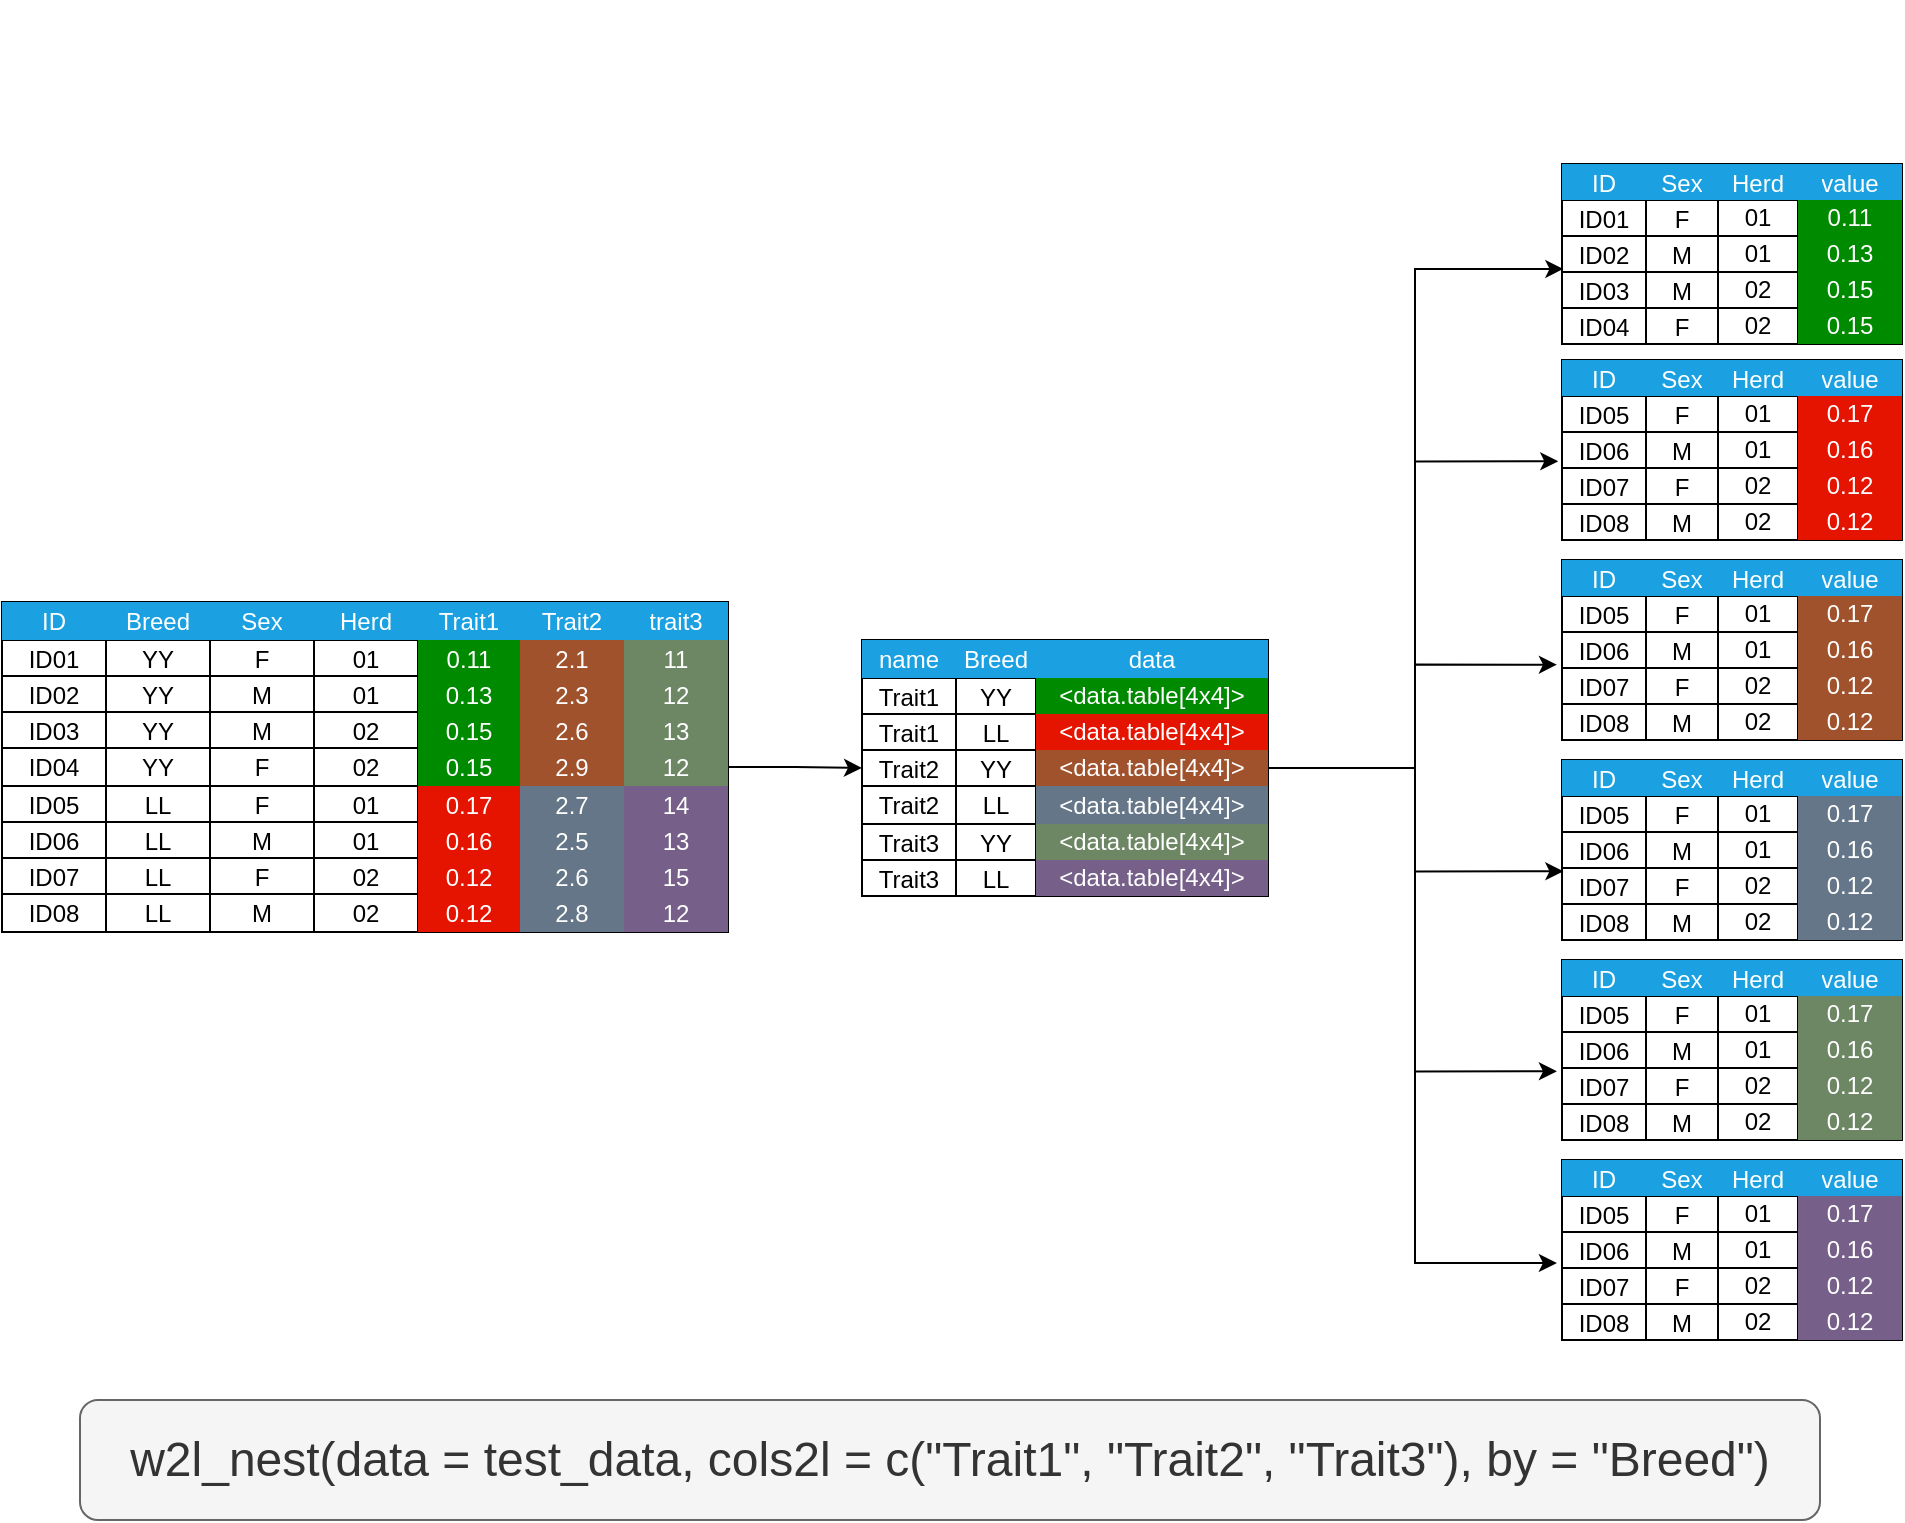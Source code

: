 <mxfile version="25.0.3">
  <diagram name="第 1 页" id="0kRJWlJSGMMXMlRP_oRP">
    <mxGraphModel dx="1316" dy="811" grid="1" gridSize="10" guides="1" tooltips="1" connect="1" arrows="1" fold="1" page="1" pageScale="1" pageWidth="1169" pageHeight="827" math="0" shadow="0">
      <root>
        <mxCell id="0" />
        <mxCell id="1" parent="0" />
        <mxCell id="knSb41136RzFsdX5-0hG-104" value="" style="group" vertex="1" connectable="0" parent="1">
          <mxGeometry x="800" y="10" width="170" height="730" as="geometry" />
        </mxCell>
        <mxCell id="knSb41136RzFsdX5-0hG-269" value="" style="group;movable=1;resizable=1;rotatable=1;deletable=1;editable=1;locked=0;connectable=1;" vertex="1" connectable="0" parent="knSb41136RzFsdX5-0hG-104">
          <mxGeometry x="91" y="82" width="170" height="588" as="geometry" />
        </mxCell>
        <mxCell id="knSb41136RzFsdX5-0hG-105" value="" style="shape=table;startSize=0;container=1;collapsible=0;childLayout=tableLayout;rounded=0;shadow=0;gradientColor=none;swimlaneFillColor=none;verticalAlign=middle;align=center;movable=1;resizable=1;rotatable=1;deletable=1;editable=1;locked=0;connectable=1;" vertex="1" parent="knSb41136RzFsdX5-0hG-269">
          <mxGeometry width="170" height="90" as="geometry" />
        </mxCell>
        <mxCell id="knSb41136RzFsdX5-0hG-106" value="" style="shape=tableRow;horizontal=0;startSize=0;swimlaneHead=0;swimlaneBody=0;strokeColor=inherit;top=0;left=0;bottom=0;right=0;collapsible=0;dropTarget=0;fillColor=none;points=[[0,0.5],[1,0.5]];portConstraint=eastwest;verticalAlign=middle;align=center;labelBackgroundColor=#616161;textShadow=0;movable=1;resizable=1;rotatable=1;deletable=1;editable=1;locked=0;connectable=1;" vertex="1" parent="knSb41136RzFsdX5-0hG-105">
          <mxGeometry width="170" height="18" as="geometry" />
        </mxCell>
        <mxCell id="knSb41136RzFsdX5-0hG-107" value="ID" style="shape=partialRectangle;html=1;whiteSpace=wrap;connectable=1;strokeColor=#006EAF;overflow=hidden;fillColor=#1ba1e2;top=0;left=0;bottom=0;right=0;pointerEvents=1;verticalAlign=middle;align=center;fontColor=#ffffff;movable=1;resizable=1;rotatable=1;deletable=1;editable=1;locked=0;" vertex="1" parent="knSb41136RzFsdX5-0hG-106">
          <mxGeometry width="42" height="18" as="geometry">
            <mxRectangle width="42" height="18" as="alternateBounds" />
          </mxGeometry>
        </mxCell>
        <mxCell id="knSb41136RzFsdX5-0hG-108" value="Sex" style="shape=partialRectangle;html=1;whiteSpace=wrap;connectable=1;strokeColor=#006EAF;overflow=hidden;fillColor=#1ba1e2;top=0;left=0;bottom=0;right=0;pointerEvents=1;verticalAlign=middle;align=center;fontColor=#ffffff;movable=1;resizable=1;rotatable=1;deletable=1;editable=1;locked=0;" vertex="1" parent="knSb41136RzFsdX5-0hG-106">
          <mxGeometry x="42" width="36" height="18" as="geometry">
            <mxRectangle width="36" height="18" as="alternateBounds" />
          </mxGeometry>
        </mxCell>
        <mxCell id="knSb41136RzFsdX5-0hG-109" value="Herd" style="shape=partialRectangle;html=1;whiteSpace=wrap;connectable=1;strokeColor=#006EAF;overflow=hidden;fillColor=#1ba1e2;top=0;left=0;bottom=0;right=0;pointerEvents=1;verticalAlign=middle;align=center;fontColor=#ffffff;movable=1;resizable=1;rotatable=1;deletable=1;editable=1;locked=0;" vertex="1" parent="knSb41136RzFsdX5-0hG-106">
          <mxGeometry x="78" width="40" height="18" as="geometry">
            <mxRectangle width="40" height="18" as="alternateBounds" />
          </mxGeometry>
        </mxCell>
        <mxCell id="knSb41136RzFsdX5-0hG-110" value="value" style="shape=partialRectangle;html=1;whiteSpace=wrap;connectable=1;strokeColor=#006EAF;overflow=hidden;fillColor=#1ba1e2;top=0;left=0;bottom=0;right=0;pointerEvents=1;verticalAlign=middle;align=center;fontColor=#ffffff;movable=1;resizable=1;rotatable=1;deletable=1;editable=1;locked=0;" vertex="1" parent="knSb41136RzFsdX5-0hG-106">
          <mxGeometry x="118" width="52" height="18" as="geometry">
            <mxRectangle width="52" height="18" as="alternateBounds" />
          </mxGeometry>
        </mxCell>
        <mxCell id="knSb41136RzFsdX5-0hG-111" value="" style="shape=tableRow;horizontal=0;startSize=0;swimlaneHead=0;swimlaneBody=0;strokeColor=inherit;top=0;left=0;bottom=0;right=0;collapsible=0;dropTarget=0;fillColor=none;points=[[0,0.5],[1,0.5]];portConstraint=eastwest;verticalAlign=middle;align=center;movable=1;resizable=1;rotatable=1;deletable=1;editable=1;locked=0;connectable=1;" vertex="1" parent="knSb41136RzFsdX5-0hG-105">
          <mxGeometry y="18" width="170" height="18" as="geometry" />
        </mxCell>
        <mxCell id="knSb41136RzFsdX5-0hG-112" value="ID01" style="shape=partialRectangle;html=1;whiteSpace=wrap;connectable=1;strokeColor=inherit;overflow=hidden;fillColor=none;top=0;left=0;bottom=0;right=0;pointerEvents=1;verticalAlign=middle;align=center;movable=1;resizable=1;rotatable=1;deletable=1;editable=1;locked=0;" vertex="1" parent="knSb41136RzFsdX5-0hG-111">
          <mxGeometry width="42" height="18" as="geometry">
            <mxRectangle width="42" height="18" as="alternateBounds" />
          </mxGeometry>
        </mxCell>
        <mxCell id="knSb41136RzFsdX5-0hG-113" value="F" style="shape=partialRectangle;html=1;whiteSpace=wrap;connectable=1;strokeColor=inherit;overflow=hidden;fillColor=none;top=0;left=0;bottom=0;right=0;pointerEvents=1;verticalAlign=middle;align=center;movable=1;resizable=1;rotatable=1;deletable=1;editable=1;locked=0;" vertex="1" parent="knSb41136RzFsdX5-0hG-111">
          <mxGeometry x="42" width="36" height="18" as="geometry">
            <mxRectangle width="36" height="18" as="alternateBounds" />
          </mxGeometry>
        </mxCell>
        <mxCell id="knSb41136RzFsdX5-0hG-114" value="01" style="shape=partialRectangle;whiteSpace=wrap;connectable=1;overflow=hidden;fillColor=none;top=0;left=0;bottom=0;right=0;pointerEvents=1;verticalAlign=bottom;align=center;html=1;movable=1;resizable=1;rotatable=1;deletable=1;editable=1;locked=0;" vertex="1" parent="knSb41136RzFsdX5-0hG-111">
          <mxGeometry x="78" width="40" height="18" as="geometry">
            <mxRectangle width="40" height="18" as="alternateBounds" />
          </mxGeometry>
        </mxCell>
        <mxCell id="knSb41136RzFsdX5-0hG-115" value="0.11" style="shape=partialRectangle;whiteSpace=wrap;connectable=1;strokeColor=#005700;overflow=hidden;fillColor=#008a00;top=0;left=0;bottom=0;right=0;pointerEvents=1;verticalAlign=bottom;align=center;html=1;fontColor=#ffffff;movable=1;resizable=1;rotatable=1;deletable=1;editable=1;locked=0;" vertex="1" parent="knSb41136RzFsdX5-0hG-111">
          <mxGeometry x="118" width="52" height="18" as="geometry">
            <mxRectangle width="52" height="18" as="alternateBounds" />
          </mxGeometry>
        </mxCell>
        <mxCell id="knSb41136RzFsdX5-0hG-116" value="" style="shape=tableRow;horizontal=0;startSize=0;swimlaneHead=0;swimlaneBody=0;strokeColor=inherit;top=0;left=0;bottom=0;right=0;collapsible=0;dropTarget=0;fillColor=none;points=[[0,0.5],[1,0.5]];portConstraint=eastwest;verticalAlign=middle;align=center;movable=1;resizable=1;rotatable=1;deletable=1;editable=1;locked=0;connectable=1;" vertex="1" parent="knSb41136RzFsdX5-0hG-105">
          <mxGeometry y="36" width="170" height="18" as="geometry" />
        </mxCell>
        <mxCell id="knSb41136RzFsdX5-0hG-117" value="ID02" style="shape=partialRectangle;html=1;whiteSpace=wrap;connectable=1;strokeColor=inherit;overflow=hidden;fillColor=none;top=0;left=0;bottom=0;right=0;pointerEvents=1;verticalAlign=middle;align=center;movable=1;resizable=1;rotatable=1;deletable=1;editable=1;locked=0;" vertex="1" parent="knSb41136RzFsdX5-0hG-116">
          <mxGeometry width="42" height="18" as="geometry">
            <mxRectangle width="42" height="18" as="alternateBounds" />
          </mxGeometry>
        </mxCell>
        <mxCell id="knSb41136RzFsdX5-0hG-118" value="M" style="shape=partialRectangle;html=1;whiteSpace=wrap;connectable=1;strokeColor=inherit;overflow=hidden;fillColor=none;top=0;left=0;bottom=0;right=0;pointerEvents=1;verticalAlign=middle;align=center;movable=1;resizable=1;rotatable=1;deletable=1;editable=1;locked=0;" vertex="1" parent="knSb41136RzFsdX5-0hG-116">
          <mxGeometry x="42" width="36" height="18" as="geometry">
            <mxRectangle width="36" height="18" as="alternateBounds" />
          </mxGeometry>
        </mxCell>
        <mxCell id="knSb41136RzFsdX5-0hG-119" value="01" style="shape=partialRectangle;whiteSpace=wrap;connectable=1;overflow=hidden;fillColor=none;top=0;left=0;bottom=0;right=0;pointerEvents=1;verticalAlign=bottom;align=center;html=1;movable=1;resizable=1;rotatable=1;deletable=1;editable=1;locked=0;" vertex="1" parent="knSb41136RzFsdX5-0hG-116">
          <mxGeometry x="78" width="40" height="18" as="geometry">
            <mxRectangle width="40" height="18" as="alternateBounds" />
          </mxGeometry>
        </mxCell>
        <mxCell id="knSb41136RzFsdX5-0hG-120" value="0.13" style="shape=partialRectangle;whiteSpace=wrap;connectable=1;strokeColor=#005700;overflow=hidden;fillColor=#008a00;top=0;left=0;bottom=0;right=0;pointerEvents=1;verticalAlign=bottom;align=center;html=1;fontColor=#ffffff;movable=1;resizable=1;rotatable=1;deletable=1;editable=1;locked=0;" vertex="1" parent="knSb41136RzFsdX5-0hG-116">
          <mxGeometry x="118" width="52" height="18" as="geometry">
            <mxRectangle width="52" height="18" as="alternateBounds" />
          </mxGeometry>
        </mxCell>
        <mxCell id="knSb41136RzFsdX5-0hG-121" value="" style="shape=tableRow;horizontal=0;startSize=0;swimlaneHead=0;swimlaneBody=0;strokeColor=inherit;top=0;left=0;bottom=0;right=0;collapsible=0;dropTarget=0;fillColor=none;points=[[0,0.5],[1,0.5]];portConstraint=eastwest;verticalAlign=middle;align=center;movable=1;resizable=1;rotatable=1;deletable=1;editable=1;locked=0;connectable=1;" vertex="1" parent="knSb41136RzFsdX5-0hG-105">
          <mxGeometry y="54" width="170" height="18" as="geometry" />
        </mxCell>
        <mxCell id="knSb41136RzFsdX5-0hG-122" value="ID03" style="shape=partialRectangle;html=1;whiteSpace=wrap;connectable=1;strokeColor=inherit;overflow=hidden;fillColor=none;top=0;left=0;bottom=0;right=0;pointerEvents=1;verticalAlign=middle;align=center;movable=1;resizable=1;rotatable=1;deletable=1;editable=1;locked=0;" vertex="1" parent="knSb41136RzFsdX5-0hG-121">
          <mxGeometry width="42" height="18" as="geometry">
            <mxRectangle width="42" height="18" as="alternateBounds" />
          </mxGeometry>
        </mxCell>
        <mxCell id="knSb41136RzFsdX5-0hG-123" value="M" style="shape=partialRectangle;html=1;whiteSpace=wrap;connectable=1;strokeColor=inherit;overflow=hidden;fillColor=none;top=0;left=0;bottom=0;right=0;pointerEvents=1;verticalAlign=middle;align=center;movable=1;resizable=1;rotatable=1;deletable=1;editable=1;locked=0;" vertex="1" parent="knSb41136RzFsdX5-0hG-121">
          <mxGeometry x="42" width="36" height="18" as="geometry">
            <mxRectangle width="36" height="18" as="alternateBounds" />
          </mxGeometry>
        </mxCell>
        <mxCell id="knSb41136RzFsdX5-0hG-124" value="02" style="shape=partialRectangle;whiteSpace=wrap;connectable=1;overflow=hidden;fillColor=none;top=0;left=0;bottom=0;right=0;pointerEvents=1;verticalAlign=bottom;align=center;html=1;movable=1;resizable=1;rotatable=1;deletable=1;editable=1;locked=0;" vertex="1" parent="knSb41136RzFsdX5-0hG-121">
          <mxGeometry x="78" width="40" height="18" as="geometry">
            <mxRectangle width="40" height="18" as="alternateBounds" />
          </mxGeometry>
        </mxCell>
        <mxCell id="knSb41136RzFsdX5-0hG-125" value="0.15" style="shape=partialRectangle;whiteSpace=wrap;connectable=1;strokeColor=#005700;overflow=hidden;fillColor=#008a00;top=0;left=0;bottom=0;right=0;pointerEvents=1;verticalAlign=bottom;align=center;html=1;fontColor=#ffffff;movable=1;resizable=1;rotatable=1;deletable=1;editable=1;locked=0;" vertex="1" parent="knSb41136RzFsdX5-0hG-121">
          <mxGeometry x="118" width="52" height="18" as="geometry">
            <mxRectangle width="52" height="18" as="alternateBounds" />
          </mxGeometry>
        </mxCell>
        <mxCell id="knSb41136RzFsdX5-0hG-126" value="" style="shape=tableRow;horizontal=0;startSize=0;swimlaneHead=0;swimlaneBody=0;strokeColor=inherit;top=0;left=0;bottom=0;right=0;collapsible=0;dropTarget=0;fillColor=none;points=[[0,0.5],[1,0.5]];portConstraint=eastwest;verticalAlign=middle;align=center;movable=1;resizable=1;rotatable=1;deletable=1;editable=1;locked=0;connectable=1;" vertex="1" parent="knSb41136RzFsdX5-0hG-105">
          <mxGeometry y="72" width="170" height="18" as="geometry" />
        </mxCell>
        <mxCell id="knSb41136RzFsdX5-0hG-127" value="ID04" style="shape=partialRectangle;html=1;whiteSpace=wrap;connectable=1;strokeColor=inherit;overflow=hidden;fillColor=none;top=0;left=0;bottom=0;right=0;pointerEvents=1;verticalAlign=middle;align=center;movable=1;resizable=1;rotatable=1;deletable=1;editable=1;locked=0;" vertex="1" parent="knSb41136RzFsdX5-0hG-126">
          <mxGeometry width="42" height="18" as="geometry">
            <mxRectangle width="42" height="18" as="alternateBounds" />
          </mxGeometry>
        </mxCell>
        <mxCell id="knSb41136RzFsdX5-0hG-128" value="F" style="shape=partialRectangle;html=1;whiteSpace=wrap;connectable=1;strokeColor=inherit;overflow=hidden;fillColor=none;top=0;left=0;bottom=0;right=0;pointerEvents=1;verticalAlign=middle;align=center;movable=1;resizable=1;rotatable=1;deletable=1;editable=1;locked=0;" vertex="1" parent="knSb41136RzFsdX5-0hG-126">
          <mxGeometry x="42" width="36" height="18" as="geometry">
            <mxRectangle width="36" height="18" as="alternateBounds" />
          </mxGeometry>
        </mxCell>
        <mxCell id="knSb41136RzFsdX5-0hG-129" value="02" style="shape=partialRectangle;whiteSpace=wrap;connectable=1;overflow=hidden;fillColor=none;top=0;left=0;bottom=0;right=0;pointerEvents=1;verticalAlign=bottom;align=center;html=1;movable=1;resizable=1;rotatable=1;deletable=1;editable=1;locked=0;" vertex="1" parent="knSb41136RzFsdX5-0hG-126">
          <mxGeometry x="78" width="40" height="18" as="geometry">
            <mxRectangle width="40" height="18" as="alternateBounds" />
          </mxGeometry>
        </mxCell>
        <mxCell id="knSb41136RzFsdX5-0hG-130" value="0.15" style="shape=partialRectangle;whiteSpace=wrap;connectable=1;strokeColor=#005700;overflow=hidden;fillColor=#008a00;top=0;left=0;bottom=0;right=0;pointerEvents=1;verticalAlign=bottom;align=center;html=1;fontColor=#ffffff;movable=1;resizable=1;rotatable=1;deletable=1;editable=1;locked=0;" vertex="1" parent="knSb41136RzFsdX5-0hG-126">
          <mxGeometry x="118" width="52" height="18" as="geometry">
            <mxRectangle width="52" height="18" as="alternateBounds" />
          </mxGeometry>
        </mxCell>
        <mxCell id="knSb41136RzFsdX5-0hG-131" value="" style="shape=table;startSize=0;container=1;collapsible=0;childLayout=tableLayout;rounded=0;shadow=0;gradientColor=none;swimlaneFillColor=none;verticalAlign=middle;align=center;movable=1;resizable=1;rotatable=1;deletable=1;editable=1;locked=0;connectable=1;" vertex="1" parent="knSb41136RzFsdX5-0hG-269">
          <mxGeometry y="98" width="170" height="90" as="geometry" />
        </mxCell>
        <mxCell id="knSb41136RzFsdX5-0hG-132" value="" style="shape=tableRow;horizontal=0;startSize=0;swimlaneHead=0;swimlaneBody=0;strokeColor=inherit;top=0;left=0;bottom=0;right=0;collapsible=0;dropTarget=0;fillColor=none;points=[[0,0.5],[1,0.5]];portConstraint=eastwest;verticalAlign=middle;align=center;labelBackgroundColor=#616161;textShadow=0;movable=1;resizable=1;rotatable=1;deletable=1;editable=1;locked=0;connectable=1;" vertex="1" parent="knSb41136RzFsdX5-0hG-131">
          <mxGeometry width="170" height="18" as="geometry" />
        </mxCell>
        <mxCell id="knSb41136RzFsdX5-0hG-133" value="ID" style="shape=partialRectangle;html=1;whiteSpace=wrap;connectable=1;strokeColor=#006EAF;overflow=hidden;fillColor=#1ba1e2;top=0;left=0;bottom=0;right=0;pointerEvents=1;verticalAlign=middle;align=center;fontColor=#ffffff;movable=1;resizable=1;rotatable=1;deletable=1;editable=1;locked=0;" vertex="1" parent="knSb41136RzFsdX5-0hG-132">
          <mxGeometry width="42" height="18" as="geometry">
            <mxRectangle width="42" height="18" as="alternateBounds" />
          </mxGeometry>
        </mxCell>
        <mxCell id="knSb41136RzFsdX5-0hG-134" value="Sex" style="shape=partialRectangle;html=1;whiteSpace=wrap;connectable=1;strokeColor=#006EAF;overflow=hidden;fillColor=#1ba1e2;top=0;left=0;bottom=0;right=0;pointerEvents=1;verticalAlign=middle;align=center;fontColor=#ffffff;movable=1;resizable=1;rotatable=1;deletable=1;editable=1;locked=0;" vertex="1" parent="knSb41136RzFsdX5-0hG-132">
          <mxGeometry x="42" width="36" height="18" as="geometry">
            <mxRectangle width="36" height="18" as="alternateBounds" />
          </mxGeometry>
        </mxCell>
        <mxCell id="knSb41136RzFsdX5-0hG-135" value="Herd" style="shape=partialRectangle;html=1;whiteSpace=wrap;connectable=1;strokeColor=#006EAF;overflow=hidden;fillColor=#1ba1e2;top=0;left=0;bottom=0;right=0;pointerEvents=1;verticalAlign=middle;align=center;fontColor=#ffffff;movable=1;resizable=1;rotatable=1;deletable=1;editable=1;locked=0;" vertex="1" parent="knSb41136RzFsdX5-0hG-132">
          <mxGeometry x="78" width="40" height="18" as="geometry">
            <mxRectangle width="40" height="18" as="alternateBounds" />
          </mxGeometry>
        </mxCell>
        <mxCell id="knSb41136RzFsdX5-0hG-136" value="value" style="shape=partialRectangle;html=1;whiteSpace=wrap;connectable=1;strokeColor=#006EAF;overflow=hidden;fillColor=#1ba1e2;top=0;left=0;bottom=0;right=0;pointerEvents=1;verticalAlign=middle;align=center;fontColor=#ffffff;movable=1;resizable=1;rotatable=1;deletable=1;editable=1;locked=0;" vertex="1" parent="knSb41136RzFsdX5-0hG-132">
          <mxGeometry x="118" width="52" height="18" as="geometry">
            <mxRectangle width="52" height="18" as="alternateBounds" />
          </mxGeometry>
        </mxCell>
        <mxCell id="knSb41136RzFsdX5-0hG-137" value="" style="shape=tableRow;horizontal=0;startSize=0;swimlaneHead=0;swimlaneBody=0;strokeColor=inherit;top=0;left=0;bottom=0;right=0;collapsible=0;dropTarget=0;fillColor=none;points=[[0,0.5],[1,0.5]];portConstraint=eastwest;verticalAlign=middle;align=center;movable=1;resizable=1;rotatable=1;deletable=1;editable=1;locked=0;connectable=1;" vertex="1" parent="knSb41136RzFsdX5-0hG-131">
          <mxGeometry y="18" width="170" height="18" as="geometry" />
        </mxCell>
        <mxCell id="knSb41136RzFsdX5-0hG-138" value="ID05" style="shape=partialRectangle;html=1;whiteSpace=wrap;connectable=1;strokeColor=inherit;overflow=hidden;fillColor=none;top=0;left=0;bottom=0;right=0;pointerEvents=1;verticalAlign=middle;align=center;movable=1;resizable=1;rotatable=1;deletable=1;editable=1;locked=0;" vertex="1" parent="knSb41136RzFsdX5-0hG-137">
          <mxGeometry width="42" height="18" as="geometry">
            <mxRectangle width="42" height="18" as="alternateBounds" />
          </mxGeometry>
        </mxCell>
        <mxCell id="knSb41136RzFsdX5-0hG-139" value="F" style="shape=partialRectangle;html=1;whiteSpace=wrap;connectable=1;strokeColor=inherit;overflow=hidden;fillColor=none;top=0;left=0;bottom=0;right=0;pointerEvents=1;verticalAlign=middle;align=center;movable=1;resizable=1;rotatable=1;deletable=1;editable=1;locked=0;" vertex="1" parent="knSb41136RzFsdX5-0hG-137">
          <mxGeometry x="42" width="36" height="18" as="geometry">
            <mxRectangle width="36" height="18" as="alternateBounds" />
          </mxGeometry>
        </mxCell>
        <mxCell id="knSb41136RzFsdX5-0hG-140" value="01" style="shape=partialRectangle;whiteSpace=wrap;connectable=1;overflow=hidden;fillColor=none;top=0;left=0;bottom=0;right=0;pointerEvents=1;verticalAlign=bottom;align=center;html=1;movable=1;resizable=1;rotatable=1;deletable=1;editable=1;locked=0;" vertex="1" parent="knSb41136RzFsdX5-0hG-137">
          <mxGeometry x="78" width="40" height="18" as="geometry">
            <mxRectangle width="40" height="18" as="alternateBounds" />
          </mxGeometry>
        </mxCell>
        <mxCell id="knSb41136RzFsdX5-0hG-141" value="0.17" style="shape=partialRectangle;whiteSpace=wrap;connectable=1;strokeColor=#B20000;overflow=hidden;fillColor=#e51400;top=0;left=0;bottom=0;right=0;pointerEvents=1;verticalAlign=bottom;align=center;html=1;fontColor=#ffffff;movable=1;resizable=1;rotatable=1;deletable=1;editable=1;locked=0;" vertex="1" parent="knSb41136RzFsdX5-0hG-137">
          <mxGeometry x="118" width="52" height="18" as="geometry">
            <mxRectangle width="52" height="18" as="alternateBounds" />
          </mxGeometry>
        </mxCell>
        <mxCell id="knSb41136RzFsdX5-0hG-142" value="" style="shape=tableRow;horizontal=0;startSize=0;swimlaneHead=0;swimlaneBody=0;strokeColor=inherit;top=0;left=0;bottom=0;right=0;collapsible=0;dropTarget=0;fillColor=none;points=[[0,0.5],[1,0.5]];portConstraint=eastwest;verticalAlign=middle;align=center;movable=1;resizable=1;rotatable=1;deletable=1;editable=1;locked=0;connectable=1;" vertex="1" parent="knSb41136RzFsdX5-0hG-131">
          <mxGeometry y="36" width="170" height="18" as="geometry" />
        </mxCell>
        <mxCell id="knSb41136RzFsdX5-0hG-143" value="ID06" style="shape=partialRectangle;html=1;whiteSpace=wrap;connectable=1;strokeColor=inherit;overflow=hidden;fillColor=none;top=0;left=0;bottom=0;right=0;pointerEvents=1;verticalAlign=middle;align=center;movable=1;resizable=1;rotatable=1;deletable=1;editable=1;locked=0;" vertex="1" parent="knSb41136RzFsdX5-0hG-142">
          <mxGeometry width="42" height="18" as="geometry">
            <mxRectangle width="42" height="18" as="alternateBounds" />
          </mxGeometry>
        </mxCell>
        <mxCell id="knSb41136RzFsdX5-0hG-144" value="M" style="shape=partialRectangle;html=1;whiteSpace=wrap;connectable=1;strokeColor=inherit;overflow=hidden;fillColor=none;top=0;left=0;bottom=0;right=0;pointerEvents=1;verticalAlign=middle;align=center;movable=1;resizable=1;rotatable=1;deletable=1;editable=1;locked=0;" vertex="1" parent="knSb41136RzFsdX5-0hG-142">
          <mxGeometry x="42" width="36" height="18" as="geometry">
            <mxRectangle width="36" height="18" as="alternateBounds" />
          </mxGeometry>
        </mxCell>
        <mxCell id="knSb41136RzFsdX5-0hG-145" value="01" style="shape=partialRectangle;whiteSpace=wrap;connectable=1;overflow=hidden;fillColor=none;top=0;left=0;bottom=0;right=0;pointerEvents=1;verticalAlign=bottom;align=center;html=1;movable=1;resizable=1;rotatable=1;deletable=1;editable=1;locked=0;" vertex="1" parent="knSb41136RzFsdX5-0hG-142">
          <mxGeometry x="78" width="40" height="18" as="geometry">
            <mxRectangle width="40" height="18" as="alternateBounds" />
          </mxGeometry>
        </mxCell>
        <mxCell id="knSb41136RzFsdX5-0hG-146" value="0.16" style="shape=partialRectangle;whiteSpace=wrap;connectable=1;strokeColor=#B20000;overflow=hidden;fillColor=#e51400;top=0;left=0;bottom=0;right=0;pointerEvents=1;verticalAlign=bottom;align=center;html=1;fontColor=#ffffff;movable=1;resizable=1;rotatable=1;deletable=1;editable=1;locked=0;" vertex="1" parent="knSb41136RzFsdX5-0hG-142">
          <mxGeometry x="118" width="52" height="18" as="geometry">
            <mxRectangle width="52" height="18" as="alternateBounds" />
          </mxGeometry>
        </mxCell>
        <mxCell id="knSb41136RzFsdX5-0hG-147" value="" style="shape=tableRow;horizontal=0;startSize=0;swimlaneHead=0;swimlaneBody=0;strokeColor=inherit;top=0;left=0;bottom=0;right=0;collapsible=0;dropTarget=0;fillColor=none;points=[[0,0.5],[1,0.5]];portConstraint=eastwest;verticalAlign=middle;align=center;movable=1;resizable=1;rotatable=1;deletable=1;editable=1;locked=0;connectable=1;" vertex="1" parent="knSb41136RzFsdX5-0hG-131">
          <mxGeometry y="54" width="170" height="18" as="geometry" />
        </mxCell>
        <mxCell id="knSb41136RzFsdX5-0hG-148" value="ID07" style="shape=partialRectangle;html=1;whiteSpace=wrap;connectable=1;strokeColor=inherit;overflow=hidden;fillColor=none;top=0;left=0;bottom=0;right=0;pointerEvents=1;verticalAlign=middle;align=center;movable=1;resizable=1;rotatable=1;deletable=1;editable=1;locked=0;" vertex="1" parent="knSb41136RzFsdX5-0hG-147">
          <mxGeometry width="42" height="18" as="geometry">
            <mxRectangle width="42" height="18" as="alternateBounds" />
          </mxGeometry>
        </mxCell>
        <mxCell id="knSb41136RzFsdX5-0hG-149" value="F" style="shape=partialRectangle;html=1;whiteSpace=wrap;connectable=1;strokeColor=inherit;overflow=hidden;fillColor=none;top=0;left=0;bottom=0;right=0;pointerEvents=1;verticalAlign=middle;align=center;movable=1;resizable=1;rotatable=1;deletable=1;editable=1;locked=0;" vertex="1" parent="knSb41136RzFsdX5-0hG-147">
          <mxGeometry x="42" width="36" height="18" as="geometry">
            <mxRectangle width="36" height="18" as="alternateBounds" />
          </mxGeometry>
        </mxCell>
        <mxCell id="knSb41136RzFsdX5-0hG-150" value="02" style="shape=partialRectangle;whiteSpace=wrap;connectable=1;overflow=hidden;fillColor=none;top=0;left=0;bottom=0;right=0;pointerEvents=1;verticalAlign=bottom;align=center;html=1;movable=1;resizable=1;rotatable=1;deletable=1;editable=1;locked=0;" vertex="1" parent="knSb41136RzFsdX5-0hG-147">
          <mxGeometry x="78" width="40" height="18" as="geometry">
            <mxRectangle width="40" height="18" as="alternateBounds" />
          </mxGeometry>
        </mxCell>
        <mxCell id="knSb41136RzFsdX5-0hG-151" value="0.12" style="shape=partialRectangle;whiteSpace=wrap;connectable=1;strokeColor=#B20000;overflow=hidden;fillColor=#e51400;top=0;left=0;bottom=0;right=0;pointerEvents=1;verticalAlign=bottom;align=center;html=1;fontColor=#ffffff;movable=1;resizable=1;rotatable=1;deletable=1;editable=1;locked=0;" vertex="1" parent="knSb41136RzFsdX5-0hG-147">
          <mxGeometry x="118" width="52" height="18" as="geometry">
            <mxRectangle width="52" height="18" as="alternateBounds" />
          </mxGeometry>
        </mxCell>
        <mxCell id="knSb41136RzFsdX5-0hG-152" value="" style="shape=tableRow;horizontal=0;startSize=0;swimlaneHead=0;swimlaneBody=0;strokeColor=inherit;top=0;left=0;bottom=0;right=0;collapsible=0;dropTarget=0;fillColor=none;points=[[0,0.5],[1,0.5]];portConstraint=eastwest;verticalAlign=middle;align=center;movable=1;resizable=1;rotatable=1;deletable=1;editable=1;locked=0;connectable=1;" vertex="1" parent="knSb41136RzFsdX5-0hG-131">
          <mxGeometry y="72" width="170" height="18" as="geometry" />
        </mxCell>
        <mxCell id="knSb41136RzFsdX5-0hG-153" value="ID08" style="shape=partialRectangle;html=1;whiteSpace=wrap;connectable=1;strokeColor=inherit;overflow=hidden;fillColor=none;top=0;left=0;bottom=0;right=0;pointerEvents=1;verticalAlign=middle;align=center;movable=1;resizable=1;rotatable=1;deletable=1;editable=1;locked=0;" vertex="1" parent="knSb41136RzFsdX5-0hG-152">
          <mxGeometry width="42" height="18" as="geometry">
            <mxRectangle width="42" height="18" as="alternateBounds" />
          </mxGeometry>
        </mxCell>
        <mxCell id="knSb41136RzFsdX5-0hG-154" value="M" style="shape=partialRectangle;html=1;whiteSpace=wrap;connectable=1;strokeColor=inherit;overflow=hidden;fillColor=none;top=0;left=0;bottom=0;right=0;pointerEvents=1;verticalAlign=middle;align=center;movable=1;resizable=1;rotatable=1;deletable=1;editable=1;locked=0;" vertex="1" parent="knSb41136RzFsdX5-0hG-152">
          <mxGeometry x="42" width="36" height="18" as="geometry">
            <mxRectangle width="36" height="18" as="alternateBounds" />
          </mxGeometry>
        </mxCell>
        <mxCell id="knSb41136RzFsdX5-0hG-155" value="02" style="shape=partialRectangle;whiteSpace=wrap;connectable=1;overflow=hidden;fillColor=none;top=0;left=0;bottom=0;right=0;pointerEvents=1;verticalAlign=bottom;align=center;html=1;movable=1;resizable=1;rotatable=1;deletable=1;editable=1;locked=0;" vertex="1" parent="knSb41136RzFsdX5-0hG-152">
          <mxGeometry x="78" width="40" height="18" as="geometry">
            <mxRectangle width="40" height="18" as="alternateBounds" />
          </mxGeometry>
        </mxCell>
        <mxCell id="knSb41136RzFsdX5-0hG-156" value="0.12" style="shape=partialRectangle;whiteSpace=wrap;connectable=1;strokeColor=#B20000;overflow=hidden;fillColor=#e51400;top=0;left=0;bottom=0;right=0;pointerEvents=1;verticalAlign=bottom;align=center;html=1;fontColor=#ffffff;movable=1;resizable=1;rotatable=1;deletable=1;editable=1;locked=0;" vertex="1" parent="knSb41136RzFsdX5-0hG-152">
          <mxGeometry x="118" width="52" height="18" as="geometry">
            <mxRectangle width="52" height="18" as="alternateBounds" />
          </mxGeometry>
        </mxCell>
        <mxCell id="knSb41136RzFsdX5-0hG-157" value="" style="shape=table;startSize=0;container=1;collapsible=0;childLayout=tableLayout;rounded=0;shadow=0;gradientColor=none;swimlaneFillColor=none;verticalAlign=middle;align=center;movable=1;resizable=1;rotatable=1;deletable=1;editable=1;locked=0;connectable=1;" vertex="1" parent="knSb41136RzFsdX5-0hG-269">
          <mxGeometry y="198" width="170" height="90" as="geometry" />
        </mxCell>
        <mxCell id="knSb41136RzFsdX5-0hG-158" value="" style="shape=tableRow;horizontal=0;startSize=0;swimlaneHead=0;swimlaneBody=0;strokeColor=inherit;top=0;left=0;bottom=0;right=0;collapsible=0;dropTarget=0;fillColor=none;points=[[0,0.5],[1,0.5]];portConstraint=eastwest;verticalAlign=middle;align=center;labelBackgroundColor=#616161;textShadow=0;movable=1;resizable=1;rotatable=1;deletable=1;editable=1;locked=0;connectable=1;" vertex="1" parent="knSb41136RzFsdX5-0hG-157">
          <mxGeometry width="170" height="18" as="geometry" />
        </mxCell>
        <mxCell id="knSb41136RzFsdX5-0hG-159" value="ID" style="shape=partialRectangle;html=1;whiteSpace=wrap;connectable=1;strokeColor=#006EAF;overflow=hidden;fillColor=#1ba1e2;top=0;left=0;bottom=0;right=0;pointerEvents=1;verticalAlign=middle;align=center;fontColor=#ffffff;movable=1;resizable=1;rotatable=1;deletable=1;editable=1;locked=0;" vertex="1" parent="knSb41136RzFsdX5-0hG-158">
          <mxGeometry width="42" height="18" as="geometry">
            <mxRectangle width="42" height="18" as="alternateBounds" />
          </mxGeometry>
        </mxCell>
        <mxCell id="knSb41136RzFsdX5-0hG-160" value="Sex" style="shape=partialRectangle;html=1;whiteSpace=wrap;connectable=1;strokeColor=#006EAF;overflow=hidden;fillColor=#1ba1e2;top=0;left=0;bottom=0;right=0;pointerEvents=1;verticalAlign=middle;align=center;fontColor=#ffffff;movable=1;resizable=1;rotatable=1;deletable=1;editable=1;locked=0;" vertex="1" parent="knSb41136RzFsdX5-0hG-158">
          <mxGeometry x="42" width="36" height="18" as="geometry">
            <mxRectangle width="36" height="18" as="alternateBounds" />
          </mxGeometry>
        </mxCell>
        <mxCell id="knSb41136RzFsdX5-0hG-161" value="Herd" style="shape=partialRectangle;html=1;whiteSpace=wrap;connectable=1;strokeColor=#006EAF;overflow=hidden;fillColor=#1ba1e2;top=0;left=0;bottom=0;right=0;pointerEvents=1;verticalAlign=middle;align=center;fontColor=#ffffff;movable=1;resizable=1;rotatable=1;deletable=1;editable=1;locked=0;" vertex="1" parent="knSb41136RzFsdX5-0hG-158">
          <mxGeometry x="78" width="40" height="18" as="geometry">
            <mxRectangle width="40" height="18" as="alternateBounds" />
          </mxGeometry>
        </mxCell>
        <mxCell id="knSb41136RzFsdX5-0hG-162" value="value" style="shape=partialRectangle;html=1;whiteSpace=wrap;connectable=1;strokeColor=#006EAF;overflow=hidden;fillColor=#1ba1e2;top=0;left=0;bottom=0;right=0;pointerEvents=1;verticalAlign=middle;align=center;fontColor=#ffffff;movable=1;resizable=1;rotatable=1;deletable=1;editable=1;locked=0;" vertex="1" parent="knSb41136RzFsdX5-0hG-158">
          <mxGeometry x="118" width="52" height="18" as="geometry">
            <mxRectangle width="52" height="18" as="alternateBounds" />
          </mxGeometry>
        </mxCell>
        <mxCell id="knSb41136RzFsdX5-0hG-163" value="" style="shape=tableRow;horizontal=0;startSize=0;swimlaneHead=0;swimlaneBody=0;strokeColor=inherit;top=0;left=0;bottom=0;right=0;collapsible=0;dropTarget=0;fillColor=none;points=[[0,0.5],[1,0.5]];portConstraint=eastwest;verticalAlign=middle;align=center;movable=1;resizable=1;rotatable=1;deletable=1;editable=1;locked=0;connectable=1;" vertex="1" parent="knSb41136RzFsdX5-0hG-157">
          <mxGeometry y="18" width="170" height="18" as="geometry" />
        </mxCell>
        <mxCell id="knSb41136RzFsdX5-0hG-164" value="ID05" style="shape=partialRectangle;html=1;whiteSpace=wrap;connectable=1;strokeColor=inherit;overflow=hidden;fillColor=none;top=0;left=0;bottom=0;right=0;pointerEvents=1;verticalAlign=middle;align=center;movable=1;resizable=1;rotatable=1;deletable=1;editable=1;locked=0;" vertex="1" parent="knSb41136RzFsdX5-0hG-163">
          <mxGeometry width="42" height="18" as="geometry">
            <mxRectangle width="42" height="18" as="alternateBounds" />
          </mxGeometry>
        </mxCell>
        <mxCell id="knSb41136RzFsdX5-0hG-165" value="F" style="shape=partialRectangle;html=1;whiteSpace=wrap;connectable=1;strokeColor=inherit;overflow=hidden;fillColor=none;top=0;left=0;bottom=0;right=0;pointerEvents=1;verticalAlign=middle;align=center;movable=1;resizable=1;rotatable=1;deletable=1;editable=1;locked=0;" vertex="1" parent="knSb41136RzFsdX5-0hG-163">
          <mxGeometry x="42" width="36" height="18" as="geometry">
            <mxRectangle width="36" height="18" as="alternateBounds" />
          </mxGeometry>
        </mxCell>
        <mxCell id="knSb41136RzFsdX5-0hG-166" value="01" style="shape=partialRectangle;whiteSpace=wrap;connectable=1;overflow=hidden;fillColor=none;top=0;left=0;bottom=0;right=0;pointerEvents=1;verticalAlign=bottom;align=center;html=1;movable=1;resizable=1;rotatable=1;deletable=1;editable=1;locked=0;" vertex="1" parent="knSb41136RzFsdX5-0hG-163">
          <mxGeometry x="78" width="40" height="18" as="geometry">
            <mxRectangle width="40" height="18" as="alternateBounds" />
          </mxGeometry>
        </mxCell>
        <mxCell id="knSb41136RzFsdX5-0hG-167" value="0.17" style="shape=partialRectangle;whiteSpace=wrap;connectable=1;strokeColor=#6D1F00;overflow=hidden;fillColor=#a0522d;top=0;left=0;bottom=0;right=0;pointerEvents=1;verticalAlign=bottom;align=center;html=1;fontColor=#ffffff;movable=1;resizable=1;rotatable=1;deletable=1;editable=1;locked=0;" vertex="1" parent="knSb41136RzFsdX5-0hG-163">
          <mxGeometry x="118" width="52" height="18" as="geometry">
            <mxRectangle width="52" height="18" as="alternateBounds" />
          </mxGeometry>
        </mxCell>
        <mxCell id="knSb41136RzFsdX5-0hG-168" value="" style="shape=tableRow;horizontal=0;startSize=0;swimlaneHead=0;swimlaneBody=0;strokeColor=inherit;top=0;left=0;bottom=0;right=0;collapsible=0;dropTarget=0;fillColor=none;points=[[0,0.5],[1,0.5]];portConstraint=eastwest;verticalAlign=middle;align=center;movable=1;resizable=1;rotatable=1;deletable=1;editable=1;locked=0;connectable=1;" vertex="1" parent="knSb41136RzFsdX5-0hG-157">
          <mxGeometry y="36" width="170" height="18" as="geometry" />
        </mxCell>
        <mxCell id="knSb41136RzFsdX5-0hG-169" value="ID06" style="shape=partialRectangle;html=1;whiteSpace=wrap;connectable=1;strokeColor=inherit;overflow=hidden;fillColor=none;top=0;left=0;bottom=0;right=0;pointerEvents=1;verticalAlign=middle;align=center;movable=1;resizable=1;rotatable=1;deletable=1;editable=1;locked=0;" vertex="1" parent="knSb41136RzFsdX5-0hG-168">
          <mxGeometry width="42" height="18" as="geometry">
            <mxRectangle width="42" height="18" as="alternateBounds" />
          </mxGeometry>
        </mxCell>
        <mxCell id="knSb41136RzFsdX5-0hG-170" value="M" style="shape=partialRectangle;html=1;whiteSpace=wrap;connectable=1;strokeColor=inherit;overflow=hidden;fillColor=none;top=0;left=0;bottom=0;right=0;pointerEvents=1;verticalAlign=middle;align=center;movable=1;resizable=1;rotatable=1;deletable=1;editable=1;locked=0;" vertex="1" parent="knSb41136RzFsdX5-0hG-168">
          <mxGeometry x="42" width="36" height="18" as="geometry">
            <mxRectangle width="36" height="18" as="alternateBounds" />
          </mxGeometry>
        </mxCell>
        <mxCell id="knSb41136RzFsdX5-0hG-171" value="01" style="shape=partialRectangle;whiteSpace=wrap;connectable=1;overflow=hidden;fillColor=none;top=0;left=0;bottom=0;right=0;pointerEvents=1;verticalAlign=bottom;align=center;html=1;movable=1;resizable=1;rotatable=1;deletable=1;editable=1;locked=0;" vertex="1" parent="knSb41136RzFsdX5-0hG-168">
          <mxGeometry x="78" width="40" height="18" as="geometry">
            <mxRectangle width="40" height="18" as="alternateBounds" />
          </mxGeometry>
        </mxCell>
        <mxCell id="knSb41136RzFsdX5-0hG-172" value="0.16" style="shape=partialRectangle;whiteSpace=wrap;connectable=1;strokeColor=#6D1F00;overflow=hidden;fillColor=#a0522d;top=0;left=0;bottom=0;right=0;pointerEvents=1;verticalAlign=bottom;align=center;html=1;fontColor=#ffffff;movable=1;resizable=1;rotatable=1;deletable=1;editable=1;locked=0;" vertex="1" parent="knSb41136RzFsdX5-0hG-168">
          <mxGeometry x="118" width="52" height="18" as="geometry">
            <mxRectangle width="52" height="18" as="alternateBounds" />
          </mxGeometry>
        </mxCell>
        <mxCell id="knSb41136RzFsdX5-0hG-173" value="" style="shape=tableRow;horizontal=0;startSize=0;swimlaneHead=0;swimlaneBody=0;strokeColor=inherit;top=0;left=0;bottom=0;right=0;collapsible=0;dropTarget=0;fillColor=none;points=[[0,0.5],[1,0.5]];portConstraint=eastwest;verticalAlign=middle;align=center;movable=1;resizable=1;rotatable=1;deletable=1;editable=1;locked=0;connectable=1;" vertex="1" parent="knSb41136RzFsdX5-0hG-157">
          <mxGeometry y="54" width="170" height="18" as="geometry" />
        </mxCell>
        <mxCell id="knSb41136RzFsdX5-0hG-174" value="ID07" style="shape=partialRectangle;html=1;whiteSpace=wrap;connectable=1;strokeColor=inherit;overflow=hidden;fillColor=none;top=0;left=0;bottom=0;right=0;pointerEvents=1;verticalAlign=middle;align=center;movable=1;resizable=1;rotatable=1;deletable=1;editable=1;locked=0;" vertex="1" parent="knSb41136RzFsdX5-0hG-173">
          <mxGeometry width="42" height="18" as="geometry">
            <mxRectangle width="42" height="18" as="alternateBounds" />
          </mxGeometry>
        </mxCell>
        <mxCell id="knSb41136RzFsdX5-0hG-175" value="F" style="shape=partialRectangle;html=1;whiteSpace=wrap;connectable=1;strokeColor=inherit;overflow=hidden;fillColor=none;top=0;left=0;bottom=0;right=0;pointerEvents=1;verticalAlign=middle;align=center;movable=1;resizable=1;rotatable=1;deletable=1;editable=1;locked=0;" vertex="1" parent="knSb41136RzFsdX5-0hG-173">
          <mxGeometry x="42" width="36" height="18" as="geometry">
            <mxRectangle width="36" height="18" as="alternateBounds" />
          </mxGeometry>
        </mxCell>
        <mxCell id="knSb41136RzFsdX5-0hG-176" value="02" style="shape=partialRectangle;whiteSpace=wrap;connectable=1;overflow=hidden;fillColor=none;top=0;left=0;bottom=0;right=0;pointerEvents=1;verticalAlign=bottom;align=center;html=1;movable=1;resizable=1;rotatable=1;deletable=1;editable=1;locked=0;" vertex="1" parent="knSb41136RzFsdX5-0hG-173">
          <mxGeometry x="78" width="40" height="18" as="geometry">
            <mxRectangle width="40" height="18" as="alternateBounds" />
          </mxGeometry>
        </mxCell>
        <mxCell id="knSb41136RzFsdX5-0hG-177" value="0.12" style="shape=partialRectangle;whiteSpace=wrap;connectable=1;strokeColor=#6D1F00;overflow=hidden;fillColor=#a0522d;top=0;left=0;bottom=0;right=0;pointerEvents=1;verticalAlign=bottom;align=center;html=1;fontColor=#ffffff;movable=1;resizable=1;rotatable=1;deletable=1;editable=1;locked=0;" vertex="1" parent="knSb41136RzFsdX5-0hG-173">
          <mxGeometry x="118" width="52" height="18" as="geometry">
            <mxRectangle width="52" height="18" as="alternateBounds" />
          </mxGeometry>
        </mxCell>
        <mxCell id="knSb41136RzFsdX5-0hG-178" value="" style="shape=tableRow;horizontal=0;startSize=0;swimlaneHead=0;swimlaneBody=0;strokeColor=inherit;top=0;left=0;bottom=0;right=0;collapsible=0;dropTarget=0;fillColor=none;points=[[0,0.5],[1,0.5]];portConstraint=eastwest;verticalAlign=middle;align=center;movable=1;resizable=1;rotatable=1;deletable=1;editable=1;locked=0;connectable=1;" vertex="1" parent="knSb41136RzFsdX5-0hG-157">
          <mxGeometry y="72" width="170" height="18" as="geometry" />
        </mxCell>
        <mxCell id="knSb41136RzFsdX5-0hG-179" value="ID08" style="shape=partialRectangle;html=1;whiteSpace=wrap;connectable=1;strokeColor=inherit;overflow=hidden;fillColor=none;top=0;left=0;bottom=0;right=0;pointerEvents=1;verticalAlign=middle;align=center;movable=1;resizable=1;rotatable=1;deletable=1;editable=1;locked=0;" vertex="1" parent="knSb41136RzFsdX5-0hG-178">
          <mxGeometry width="42" height="18" as="geometry">
            <mxRectangle width="42" height="18" as="alternateBounds" />
          </mxGeometry>
        </mxCell>
        <mxCell id="knSb41136RzFsdX5-0hG-180" value="M" style="shape=partialRectangle;html=1;whiteSpace=wrap;connectable=1;strokeColor=inherit;overflow=hidden;fillColor=none;top=0;left=0;bottom=0;right=0;pointerEvents=1;verticalAlign=middle;align=center;movable=1;resizable=1;rotatable=1;deletable=1;editable=1;locked=0;" vertex="1" parent="knSb41136RzFsdX5-0hG-178">
          <mxGeometry x="42" width="36" height="18" as="geometry">
            <mxRectangle width="36" height="18" as="alternateBounds" />
          </mxGeometry>
        </mxCell>
        <mxCell id="knSb41136RzFsdX5-0hG-181" value="02" style="shape=partialRectangle;whiteSpace=wrap;connectable=1;overflow=hidden;fillColor=none;top=0;left=0;bottom=0;right=0;pointerEvents=1;verticalAlign=bottom;align=center;html=1;movable=1;resizable=1;rotatable=1;deletable=1;editable=1;locked=0;" vertex="1" parent="knSb41136RzFsdX5-0hG-178">
          <mxGeometry x="78" width="40" height="18" as="geometry">
            <mxRectangle width="40" height="18" as="alternateBounds" />
          </mxGeometry>
        </mxCell>
        <mxCell id="knSb41136RzFsdX5-0hG-182" value="0.12" style="shape=partialRectangle;whiteSpace=wrap;connectable=1;strokeColor=#6D1F00;overflow=hidden;fillColor=#a0522d;top=0;left=0;bottom=0;right=0;pointerEvents=1;verticalAlign=bottom;align=center;html=1;fontColor=#ffffff;movable=1;resizable=1;rotatable=1;deletable=1;editable=1;locked=0;" vertex="1" parent="knSb41136RzFsdX5-0hG-178">
          <mxGeometry x="118" width="52" height="18" as="geometry">
            <mxRectangle width="52" height="18" as="alternateBounds" />
          </mxGeometry>
        </mxCell>
        <mxCell id="knSb41136RzFsdX5-0hG-183" value="" style="shape=table;startSize=0;container=1;collapsible=0;childLayout=tableLayout;rounded=0;shadow=0;gradientColor=none;swimlaneFillColor=none;verticalAlign=middle;align=center;movable=1;resizable=1;rotatable=1;deletable=1;editable=1;locked=0;connectable=1;" vertex="1" parent="knSb41136RzFsdX5-0hG-269">
          <mxGeometry y="298" width="170" height="90" as="geometry" />
        </mxCell>
        <mxCell id="knSb41136RzFsdX5-0hG-184" value="" style="shape=tableRow;horizontal=0;startSize=0;swimlaneHead=0;swimlaneBody=0;strokeColor=inherit;top=0;left=0;bottom=0;right=0;collapsible=0;dropTarget=0;fillColor=none;points=[[0,0.5],[1,0.5]];portConstraint=eastwest;verticalAlign=middle;align=center;labelBackgroundColor=#616161;textShadow=0;movable=1;resizable=1;rotatable=1;deletable=1;editable=1;locked=0;connectable=1;" vertex="1" parent="knSb41136RzFsdX5-0hG-183">
          <mxGeometry width="170" height="18" as="geometry" />
        </mxCell>
        <mxCell id="knSb41136RzFsdX5-0hG-185" value="ID" style="shape=partialRectangle;html=1;whiteSpace=wrap;connectable=1;strokeColor=#006EAF;overflow=hidden;fillColor=#1ba1e2;top=0;left=0;bottom=0;right=0;pointerEvents=1;verticalAlign=middle;align=center;fontColor=#ffffff;movable=1;resizable=1;rotatable=1;deletable=1;editable=1;locked=0;" vertex="1" parent="knSb41136RzFsdX5-0hG-184">
          <mxGeometry width="42" height="18" as="geometry">
            <mxRectangle width="42" height="18" as="alternateBounds" />
          </mxGeometry>
        </mxCell>
        <mxCell id="knSb41136RzFsdX5-0hG-186" value="Sex" style="shape=partialRectangle;html=1;whiteSpace=wrap;connectable=1;strokeColor=#006EAF;overflow=hidden;fillColor=#1ba1e2;top=0;left=0;bottom=0;right=0;pointerEvents=1;verticalAlign=middle;align=center;fontColor=#ffffff;movable=1;resizable=1;rotatable=1;deletable=1;editable=1;locked=0;" vertex="1" parent="knSb41136RzFsdX5-0hG-184">
          <mxGeometry x="42" width="36" height="18" as="geometry">
            <mxRectangle width="36" height="18" as="alternateBounds" />
          </mxGeometry>
        </mxCell>
        <mxCell id="knSb41136RzFsdX5-0hG-187" value="Herd" style="shape=partialRectangle;html=1;whiteSpace=wrap;connectable=1;strokeColor=#006EAF;overflow=hidden;fillColor=#1ba1e2;top=0;left=0;bottom=0;right=0;pointerEvents=1;verticalAlign=middle;align=center;fontColor=#ffffff;movable=1;resizable=1;rotatable=1;deletable=1;editable=1;locked=0;" vertex="1" parent="knSb41136RzFsdX5-0hG-184">
          <mxGeometry x="78" width="40" height="18" as="geometry">
            <mxRectangle width="40" height="18" as="alternateBounds" />
          </mxGeometry>
        </mxCell>
        <mxCell id="knSb41136RzFsdX5-0hG-188" value="value" style="shape=partialRectangle;html=1;whiteSpace=wrap;connectable=1;strokeColor=#006EAF;overflow=hidden;fillColor=#1ba1e2;top=0;left=0;bottom=0;right=0;pointerEvents=1;verticalAlign=middle;align=center;fontColor=#ffffff;movable=1;resizable=1;rotatable=1;deletable=1;editable=1;locked=0;" vertex="1" parent="knSb41136RzFsdX5-0hG-184">
          <mxGeometry x="118" width="52" height="18" as="geometry">
            <mxRectangle width="52" height="18" as="alternateBounds" />
          </mxGeometry>
        </mxCell>
        <mxCell id="knSb41136RzFsdX5-0hG-189" value="" style="shape=tableRow;horizontal=0;startSize=0;swimlaneHead=0;swimlaneBody=0;strokeColor=inherit;top=0;left=0;bottom=0;right=0;collapsible=0;dropTarget=0;fillColor=none;points=[[0,0.5],[1,0.5]];portConstraint=eastwest;verticalAlign=middle;align=center;movable=1;resizable=1;rotatable=1;deletable=1;editable=1;locked=0;connectable=1;" vertex="1" parent="knSb41136RzFsdX5-0hG-183">
          <mxGeometry y="18" width="170" height="18" as="geometry" />
        </mxCell>
        <mxCell id="knSb41136RzFsdX5-0hG-190" value="ID05" style="shape=partialRectangle;html=1;whiteSpace=wrap;connectable=1;strokeColor=inherit;overflow=hidden;fillColor=none;top=0;left=0;bottom=0;right=0;pointerEvents=1;verticalAlign=middle;align=center;movable=1;resizable=1;rotatable=1;deletable=1;editable=1;locked=0;" vertex="1" parent="knSb41136RzFsdX5-0hG-189">
          <mxGeometry width="42" height="18" as="geometry">
            <mxRectangle width="42" height="18" as="alternateBounds" />
          </mxGeometry>
        </mxCell>
        <mxCell id="knSb41136RzFsdX5-0hG-191" value="F" style="shape=partialRectangle;html=1;whiteSpace=wrap;connectable=1;strokeColor=inherit;overflow=hidden;fillColor=none;top=0;left=0;bottom=0;right=0;pointerEvents=1;verticalAlign=middle;align=center;movable=1;resizable=1;rotatable=1;deletable=1;editable=1;locked=0;" vertex="1" parent="knSb41136RzFsdX5-0hG-189">
          <mxGeometry x="42" width="36" height="18" as="geometry">
            <mxRectangle width="36" height="18" as="alternateBounds" />
          </mxGeometry>
        </mxCell>
        <mxCell id="knSb41136RzFsdX5-0hG-192" value="01" style="shape=partialRectangle;whiteSpace=wrap;connectable=1;overflow=hidden;fillColor=none;top=0;left=0;bottom=0;right=0;pointerEvents=1;verticalAlign=bottom;align=center;html=1;movable=1;resizable=1;rotatable=1;deletable=1;editable=1;locked=0;" vertex="1" parent="knSb41136RzFsdX5-0hG-189">
          <mxGeometry x="78" width="40" height="18" as="geometry">
            <mxRectangle width="40" height="18" as="alternateBounds" />
          </mxGeometry>
        </mxCell>
        <mxCell id="knSb41136RzFsdX5-0hG-193" value="0.17" style="shape=partialRectangle;whiteSpace=wrap;connectable=1;strokeColor=#314354;overflow=hidden;fillColor=#647687;top=0;left=0;bottom=0;right=0;pointerEvents=1;verticalAlign=bottom;align=center;html=1;fontColor=#ffffff;movable=1;resizable=1;rotatable=1;deletable=1;editable=1;locked=0;" vertex="1" parent="knSb41136RzFsdX5-0hG-189">
          <mxGeometry x="118" width="52" height="18" as="geometry">
            <mxRectangle width="52" height="18" as="alternateBounds" />
          </mxGeometry>
        </mxCell>
        <mxCell id="knSb41136RzFsdX5-0hG-194" value="" style="shape=tableRow;horizontal=0;startSize=0;swimlaneHead=0;swimlaneBody=0;strokeColor=inherit;top=0;left=0;bottom=0;right=0;collapsible=0;dropTarget=0;fillColor=none;points=[[0,0.5],[1,0.5]];portConstraint=eastwest;verticalAlign=middle;align=center;movable=1;resizable=1;rotatable=1;deletable=1;editable=1;locked=0;connectable=1;" vertex="1" parent="knSb41136RzFsdX5-0hG-183">
          <mxGeometry y="36" width="170" height="18" as="geometry" />
        </mxCell>
        <mxCell id="knSb41136RzFsdX5-0hG-195" value="ID06" style="shape=partialRectangle;html=1;whiteSpace=wrap;connectable=1;strokeColor=inherit;overflow=hidden;fillColor=none;top=0;left=0;bottom=0;right=0;pointerEvents=1;verticalAlign=middle;align=center;movable=1;resizable=1;rotatable=1;deletable=1;editable=1;locked=0;" vertex="1" parent="knSb41136RzFsdX5-0hG-194">
          <mxGeometry width="42" height="18" as="geometry">
            <mxRectangle width="42" height="18" as="alternateBounds" />
          </mxGeometry>
        </mxCell>
        <mxCell id="knSb41136RzFsdX5-0hG-196" value="M" style="shape=partialRectangle;html=1;whiteSpace=wrap;connectable=1;strokeColor=inherit;overflow=hidden;fillColor=none;top=0;left=0;bottom=0;right=0;pointerEvents=1;verticalAlign=middle;align=center;movable=1;resizable=1;rotatable=1;deletable=1;editable=1;locked=0;" vertex="1" parent="knSb41136RzFsdX5-0hG-194">
          <mxGeometry x="42" width="36" height="18" as="geometry">
            <mxRectangle width="36" height="18" as="alternateBounds" />
          </mxGeometry>
        </mxCell>
        <mxCell id="knSb41136RzFsdX5-0hG-197" value="01" style="shape=partialRectangle;whiteSpace=wrap;connectable=1;overflow=hidden;fillColor=none;top=0;left=0;bottom=0;right=0;pointerEvents=1;verticalAlign=bottom;align=center;html=1;movable=1;resizable=1;rotatable=1;deletable=1;editable=1;locked=0;" vertex="1" parent="knSb41136RzFsdX5-0hG-194">
          <mxGeometry x="78" width="40" height="18" as="geometry">
            <mxRectangle width="40" height="18" as="alternateBounds" />
          </mxGeometry>
        </mxCell>
        <mxCell id="knSb41136RzFsdX5-0hG-198" value="0.16" style="shape=partialRectangle;whiteSpace=wrap;connectable=1;strokeColor=#314354;overflow=hidden;fillColor=#647687;top=0;left=0;bottom=0;right=0;pointerEvents=1;verticalAlign=bottom;align=center;html=1;fontColor=#ffffff;movable=1;resizable=1;rotatable=1;deletable=1;editable=1;locked=0;" vertex="1" parent="knSb41136RzFsdX5-0hG-194">
          <mxGeometry x="118" width="52" height="18" as="geometry">
            <mxRectangle width="52" height="18" as="alternateBounds" />
          </mxGeometry>
        </mxCell>
        <mxCell id="knSb41136RzFsdX5-0hG-199" value="" style="shape=tableRow;horizontal=0;startSize=0;swimlaneHead=0;swimlaneBody=0;strokeColor=inherit;top=0;left=0;bottom=0;right=0;collapsible=0;dropTarget=0;fillColor=none;points=[[0,0.5],[1,0.5]];portConstraint=eastwest;verticalAlign=middle;align=center;movable=1;resizable=1;rotatable=1;deletable=1;editable=1;locked=0;connectable=1;" vertex="1" parent="knSb41136RzFsdX5-0hG-183">
          <mxGeometry y="54" width="170" height="18" as="geometry" />
        </mxCell>
        <mxCell id="knSb41136RzFsdX5-0hG-200" value="ID07" style="shape=partialRectangle;html=1;whiteSpace=wrap;connectable=1;strokeColor=inherit;overflow=hidden;fillColor=none;top=0;left=0;bottom=0;right=0;pointerEvents=1;verticalAlign=middle;align=center;movable=1;resizable=1;rotatable=1;deletable=1;editable=1;locked=0;" vertex="1" parent="knSb41136RzFsdX5-0hG-199">
          <mxGeometry width="42" height="18" as="geometry">
            <mxRectangle width="42" height="18" as="alternateBounds" />
          </mxGeometry>
        </mxCell>
        <mxCell id="knSb41136RzFsdX5-0hG-201" value="F" style="shape=partialRectangle;html=1;whiteSpace=wrap;connectable=1;strokeColor=inherit;overflow=hidden;fillColor=none;top=0;left=0;bottom=0;right=0;pointerEvents=1;verticalAlign=middle;align=center;movable=1;resizable=1;rotatable=1;deletable=1;editable=1;locked=0;" vertex="1" parent="knSb41136RzFsdX5-0hG-199">
          <mxGeometry x="42" width="36" height="18" as="geometry">
            <mxRectangle width="36" height="18" as="alternateBounds" />
          </mxGeometry>
        </mxCell>
        <mxCell id="knSb41136RzFsdX5-0hG-202" value="02" style="shape=partialRectangle;whiteSpace=wrap;connectable=1;overflow=hidden;fillColor=none;top=0;left=0;bottom=0;right=0;pointerEvents=1;verticalAlign=bottom;align=center;html=1;movable=1;resizable=1;rotatable=1;deletable=1;editable=1;locked=0;" vertex="1" parent="knSb41136RzFsdX5-0hG-199">
          <mxGeometry x="78" width="40" height="18" as="geometry">
            <mxRectangle width="40" height="18" as="alternateBounds" />
          </mxGeometry>
        </mxCell>
        <mxCell id="knSb41136RzFsdX5-0hG-203" value="0.12" style="shape=partialRectangle;whiteSpace=wrap;connectable=1;strokeColor=#314354;overflow=hidden;fillColor=#647687;top=0;left=0;bottom=0;right=0;pointerEvents=1;verticalAlign=bottom;align=center;html=1;fontColor=#ffffff;movable=1;resizable=1;rotatable=1;deletable=1;editable=1;locked=0;" vertex="1" parent="knSb41136RzFsdX5-0hG-199">
          <mxGeometry x="118" width="52" height="18" as="geometry">
            <mxRectangle width="52" height="18" as="alternateBounds" />
          </mxGeometry>
        </mxCell>
        <mxCell id="knSb41136RzFsdX5-0hG-204" value="" style="shape=tableRow;horizontal=0;startSize=0;swimlaneHead=0;swimlaneBody=0;strokeColor=inherit;top=0;left=0;bottom=0;right=0;collapsible=0;dropTarget=0;fillColor=none;points=[[0,0.5],[1,0.5]];portConstraint=eastwest;verticalAlign=middle;align=center;movable=1;resizable=1;rotatable=1;deletable=1;editable=1;locked=0;connectable=1;" vertex="1" parent="knSb41136RzFsdX5-0hG-183">
          <mxGeometry y="72" width="170" height="18" as="geometry" />
        </mxCell>
        <mxCell id="knSb41136RzFsdX5-0hG-205" value="ID08" style="shape=partialRectangle;html=1;whiteSpace=wrap;connectable=1;strokeColor=inherit;overflow=hidden;fillColor=none;top=0;left=0;bottom=0;right=0;pointerEvents=1;verticalAlign=middle;align=center;movable=1;resizable=1;rotatable=1;deletable=1;editable=1;locked=0;" vertex="1" parent="knSb41136RzFsdX5-0hG-204">
          <mxGeometry width="42" height="18" as="geometry">
            <mxRectangle width="42" height="18" as="alternateBounds" />
          </mxGeometry>
        </mxCell>
        <mxCell id="knSb41136RzFsdX5-0hG-206" value="M" style="shape=partialRectangle;html=1;whiteSpace=wrap;connectable=1;strokeColor=inherit;overflow=hidden;fillColor=none;top=0;left=0;bottom=0;right=0;pointerEvents=1;verticalAlign=middle;align=center;movable=1;resizable=1;rotatable=1;deletable=1;editable=1;locked=0;" vertex="1" parent="knSb41136RzFsdX5-0hG-204">
          <mxGeometry x="42" width="36" height="18" as="geometry">
            <mxRectangle width="36" height="18" as="alternateBounds" />
          </mxGeometry>
        </mxCell>
        <mxCell id="knSb41136RzFsdX5-0hG-207" value="02" style="shape=partialRectangle;whiteSpace=wrap;connectable=1;overflow=hidden;fillColor=none;top=0;left=0;bottom=0;right=0;pointerEvents=1;verticalAlign=bottom;align=center;html=1;movable=1;resizable=1;rotatable=1;deletable=1;editable=1;locked=0;" vertex="1" parent="knSb41136RzFsdX5-0hG-204">
          <mxGeometry x="78" width="40" height="18" as="geometry">
            <mxRectangle width="40" height="18" as="alternateBounds" />
          </mxGeometry>
        </mxCell>
        <mxCell id="knSb41136RzFsdX5-0hG-208" value="0.12" style="shape=partialRectangle;whiteSpace=wrap;connectable=1;strokeColor=#314354;overflow=hidden;fillColor=#647687;top=0;left=0;bottom=0;right=0;pointerEvents=1;verticalAlign=bottom;align=center;html=1;fontColor=#ffffff;movable=1;resizable=1;rotatable=1;deletable=1;editable=1;locked=0;" vertex="1" parent="knSb41136RzFsdX5-0hG-204">
          <mxGeometry x="118" width="52" height="18" as="geometry">
            <mxRectangle width="52" height="18" as="alternateBounds" />
          </mxGeometry>
        </mxCell>
        <mxCell id="knSb41136RzFsdX5-0hG-209" value="" style="shape=table;startSize=0;container=1;collapsible=0;childLayout=tableLayout;rounded=0;shadow=0;gradientColor=none;swimlaneFillColor=none;verticalAlign=middle;align=center;movable=1;resizable=1;rotatable=1;deletable=1;editable=1;locked=0;connectable=1;" vertex="1" parent="knSb41136RzFsdX5-0hG-269">
          <mxGeometry y="398" width="170" height="90" as="geometry" />
        </mxCell>
        <mxCell id="knSb41136RzFsdX5-0hG-210" value="" style="shape=tableRow;horizontal=0;startSize=0;swimlaneHead=0;swimlaneBody=0;strokeColor=inherit;top=0;left=0;bottom=0;right=0;collapsible=0;dropTarget=0;fillColor=none;points=[[0,0.5],[1,0.5]];portConstraint=eastwest;verticalAlign=middle;align=center;labelBackgroundColor=#616161;textShadow=0;movable=1;resizable=1;rotatable=1;deletable=1;editable=1;locked=0;connectable=1;" vertex="1" parent="knSb41136RzFsdX5-0hG-209">
          <mxGeometry width="170" height="18" as="geometry" />
        </mxCell>
        <mxCell id="knSb41136RzFsdX5-0hG-211" value="ID" style="shape=partialRectangle;html=1;whiteSpace=wrap;connectable=1;strokeColor=#006EAF;overflow=hidden;fillColor=#1ba1e2;top=0;left=0;bottom=0;right=0;pointerEvents=1;verticalAlign=middle;align=center;fontColor=#ffffff;movable=1;resizable=1;rotatable=1;deletable=1;editable=1;locked=0;" vertex="1" parent="knSb41136RzFsdX5-0hG-210">
          <mxGeometry width="42" height="18" as="geometry">
            <mxRectangle width="42" height="18" as="alternateBounds" />
          </mxGeometry>
        </mxCell>
        <mxCell id="knSb41136RzFsdX5-0hG-212" value="Sex" style="shape=partialRectangle;html=1;whiteSpace=wrap;connectable=1;strokeColor=#006EAF;overflow=hidden;fillColor=#1ba1e2;top=0;left=0;bottom=0;right=0;pointerEvents=1;verticalAlign=middle;align=center;fontColor=#ffffff;movable=1;resizable=1;rotatable=1;deletable=1;editable=1;locked=0;" vertex="1" parent="knSb41136RzFsdX5-0hG-210">
          <mxGeometry x="42" width="36" height="18" as="geometry">
            <mxRectangle width="36" height="18" as="alternateBounds" />
          </mxGeometry>
        </mxCell>
        <mxCell id="knSb41136RzFsdX5-0hG-213" value="Herd" style="shape=partialRectangle;html=1;whiteSpace=wrap;connectable=1;strokeColor=#006EAF;overflow=hidden;fillColor=#1ba1e2;top=0;left=0;bottom=0;right=0;pointerEvents=1;verticalAlign=middle;align=center;fontColor=#ffffff;movable=1;resizable=1;rotatable=1;deletable=1;editable=1;locked=0;" vertex="1" parent="knSb41136RzFsdX5-0hG-210">
          <mxGeometry x="78" width="40" height="18" as="geometry">
            <mxRectangle width="40" height="18" as="alternateBounds" />
          </mxGeometry>
        </mxCell>
        <mxCell id="knSb41136RzFsdX5-0hG-214" value="value" style="shape=partialRectangle;html=1;whiteSpace=wrap;connectable=1;strokeColor=#006EAF;overflow=hidden;fillColor=#1ba1e2;top=0;left=0;bottom=0;right=0;pointerEvents=1;verticalAlign=middle;align=center;fontColor=#ffffff;movable=1;resizable=1;rotatable=1;deletable=1;editable=1;locked=0;" vertex="1" parent="knSb41136RzFsdX5-0hG-210">
          <mxGeometry x="118" width="52" height="18" as="geometry">
            <mxRectangle width="52" height="18" as="alternateBounds" />
          </mxGeometry>
        </mxCell>
        <mxCell id="knSb41136RzFsdX5-0hG-215" value="" style="shape=tableRow;horizontal=0;startSize=0;swimlaneHead=0;swimlaneBody=0;strokeColor=inherit;top=0;left=0;bottom=0;right=0;collapsible=0;dropTarget=0;fillColor=none;points=[[0,0.5],[1,0.5]];portConstraint=eastwest;verticalAlign=middle;align=center;movable=1;resizable=1;rotatable=1;deletable=1;editable=1;locked=0;connectable=1;" vertex="1" parent="knSb41136RzFsdX5-0hG-209">
          <mxGeometry y="18" width="170" height="18" as="geometry" />
        </mxCell>
        <mxCell id="knSb41136RzFsdX5-0hG-216" value="ID05" style="shape=partialRectangle;html=1;whiteSpace=wrap;connectable=1;strokeColor=inherit;overflow=hidden;fillColor=none;top=0;left=0;bottom=0;right=0;pointerEvents=1;verticalAlign=middle;align=center;movable=1;resizable=1;rotatable=1;deletable=1;editable=1;locked=0;" vertex="1" parent="knSb41136RzFsdX5-0hG-215">
          <mxGeometry width="42" height="18" as="geometry">
            <mxRectangle width="42" height="18" as="alternateBounds" />
          </mxGeometry>
        </mxCell>
        <mxCell id="knSb41136RzFsdX5-0hG-217" value="F" style="shape=partialRectangle;html=1;whiteSpace=wrap;connectable=1;strokeColor=inherit;overflow=hidden;fillColor=none;top=0;left=0;bottom=0;right=0;pointerEvents=1;verticalAlign=middle;align=center;movable=1;resizable=1;rotatable=1;deletable=1;editable=1;locked=0;" vertex="1" parent="knSb41136RzFsdX5-0hG-215">
          <mxGeometry x="42" width="36" height="18" as="geometry">
            <mxRectangle width="36" height="18" as="alternateBounds" />
          </mxGeometry>
        </mxCell>
        <mxCell id="knSb41136RzFsdX5-0hG-218" value="01" style="shape=partialRectangle;whiteSpace=wrap;connectable=1;overflow=hidden;fillColor=none;top=0;left=0;bottom=0;right=0;pointerEvents=1;verticalAlign=bottom;align=center;html=1;movable=1;resizable=1;rotatable=1;deletable=1;editable=1;locked=0;" vertex="1" parent="knSb41136RzFsdX5-0hG-215">
          <mxGeometry x="78" width="40" height="18" as="geometry">
            <mxRectangle width="40" height="18" as="alternateBounds" />
          </mxGeometry>
        </mxCell>
        <mxCell id="knSb41136RzFsdX5-0hG-219" value="0.17" style="shape=partialRectangle;whiteSpace=wrap;connectable=1;strokeColor=#3A5431;overflow=hidden;fillColor=#6d8764;top=0;left=0;bottom=0;right=0;pointerEvents=1;verticalAlign=bottom;align=center;html=1;fontColor=#ffffff;movable=1;resizable=1;rotatable=1;deletable=1;editable=1;locked=0;" vertex="1" parent="knSb41136RzFsdX5-0hG-215">
          <mxGeometry x="118" width="52" height="18" as="geometry">
            <mxRectangle width="52" height="18" as="alternateBounds" />
          </mxGeometry>
        </mxCell>
        <mxCell id="knSb41136RzFsdX5-0hG-220" value="" style="shape=tableRow;horizontal=0;startSize=0;swimlaneHead=0;swimlaneBody=0;strokeColor=inherit;top=0;left=0;bottom=0;right=0;collapsible=0;dropTarget=0;fillColor=none;points=[[0,0.5],[1,0.5]];portConstraint=eastwest;verticalAlign=middle;align=center;movable=1;resizable=1;rotatable=1;deletable=1;editable=1;locked=0;connectable=1;" vertex="1" parent="knSb41136RzFsdX5-0hG-209">
          <mxGeometry y="36" width="170" height="18" as="geometry" />
        </mxCell>
        <mxCell id="knSb41136RzFsdX5-0hG-221" value="ID06" style="shape=partialRectangle;html=1;whiteSpace=wrap;connectable=1;strokeColor=inherit;overflow=hidden;fillColor=none;top=0;left=0;bottom=0;right=0;pointerEvents=1;verticalAlign=middle;align=center;movable=1;resizable=1;rotatable=1;deletable=1;editable=1;locked=0;" vertex="1" parent="knSb41136RzFsdX5-0hG-220">
          <mxGeometry width="42" height="18" as="geometry">
            <mxRectangle width="42" height="18" as="alternateBounds" />
          </mxGeometry>
        </mxCell>
        <mxCell id="knSb41136RzFsdX5-0hG-222" value="M" style="shape=partialRectangle;html=1;whiteSpace=wrap;connectable=1;strokeColor=inherit;overflow=hidden;fillColor=none;top=0;left=0;bottom=0;right=0;pointerEvents=1;verticalAlign=middle;align=center;movable=1;resizable=1;rotatable=1;deletable=1;editable=1;locked=0;" vertex="1" parent="knSb41136RzFsdX5-0hG-220">
          <mxGeometry x="42" width="36" height="18" as="geometry">
            <mxRectangle width="36" height="18" as="alternateBounds" />
          </mxGeometry>
        </mxCell>
        <mxCell id="knSb41136RzFsdX5-0hG-223" value="01" style="shape=partialRectangle;whiteSpace=wrap;connectable=1;overflow=hidden;fillColor=none;top=0;left=0;bottom=0;right=0;pointerEvents=1;verticalAlign=bottom;align=center;html=1;movable=1;resizable=1;rotatable=1;deletable=1;editable=1;locked=0;" vertex="1" parent="knSb41136RzFsdX5-0hG-220">
          <mxGeometry x="78" width="40" height="18" as="geometry">
            <mxRectangle width="40" height="18" as="alternateBounds" />
          </mxGeometry>
        </mxCell>
        <mxCell id="knSb41136RzFsdX5-0hG-224" value="0.16" style="shape=partialRectangle;whiteSpace=wrap;connectable=1;strokeColor=#3A5431;overflow=hidden;fillColor=#6d8764;top=0;left=0;bottom=0;right=0;pointerEvents=1;verticalAlign=bottom;align=center;html=1;fontColor=#ffffff;movable=1;resizable=1;rotatable=1;deletable=1;editable=1;locked=0;" vertex="1" parent="knSb41136RzFsdX5-0hG-220">
          <mxGeometry x="118" width="52" height="18" as="geometry">
            <mxRectangle width="52" height="18" as="alternateBounds" />
          </mxGeometry>
        </mxCell>
        <mxCell id="knSb41136RzFsdX5-0hG-225" value="" style="shape=tableRow;horizontal=0;startSize=0;swimlaneHead=0;swimlaneBody=0;strokeColor=inherit;top=0;left=0;bottom=0;right=0;collapsible=0;dropTarget=0;fillColor=none;points=[[0,0.5],[1,0.5]];portConstraint=eastwest;verticalAlign=middle;align=center;movable=1;resizable=1;rotatable=1;deletable=1;editable=1;locked=0;connectable=1;" vertex="1" parent="knSb41136RzFsdX5-0hG-209">
          <mxGeometry y="54" width="170" height="18" as="geometry" />
        </mxCell>
        <mxCell id="knSb41136RzFsdX5-0hG-226" value="ID07" style="shape=partialRectangle;html=1;whiteSpace=wrap;connectable=1;strokeColor=inherit;overflow=hidden;fillColor=none;top=0;left=0;bottom=0;right=0;pointerEvents=1;verticalAlign=middle;align=center;movable=1;resizable=1;rotatable=1;deletable=1;editable=1;locked=0;" vertex="1" parent="knSb41136RzFsdX5-0hG-225">
          <mxGeometry width="42" height="18" as="geometry">
            <mxRectangle width="42" height="18" as="alternateBounds" />
          </mxGeometry>
        </mxCell>
        <mxCell id="knSb41136RzFsdX5-0hG-227" value="F" style="shape=partialRectangle;html=1;whiteSpace=wrap;connectable=1;strokeColor=inherit;overflow=hidden;fillColor=none;top=0;left=0;bottom=0;right=0;pointerEvents=1;verticalAlign=middle;align=center;movable=1;resizable=1;rotatable=1;deletable=1;editable=1;locked=0;" vertex="1" parent="knSb41136RzFsdX5-0hG-225">
          <mxGeometry x="42" width="36" height="18" as="geometry">
            <mxRectangle width="36" height="18" as="alternateBounds" />
          </mxGeometry>
        </mxCell>
        <mxCell id="knSb41136RzFsdX5-0hG-228" value="02" style="shape=partialRectangle;whiteSpace=wrap;connectable=1;overflow=hidden;fillColor=none;top=0;left=0;bottom=0;right=0;pointerEvents=1;verticalAlign=bottom;align=center;html=1;movable=1;resizable=1;rotatable=1;deletable=1;editable=1;locked=0;" vertex="1" parent="knSb41136RzFsdX5-0hG-225">
          <mxGeometry x="78" width="40" height="18" as="geometry">
            <mxRectangle width="40" height="18" as="alternateBounds" />
          </mxGeometry>
        </mxCell>
        <mxCell id="knSb41136RzFsdX5-0hG-229" value="0.12" style="shape=partialRectangle;whiteSpace=wrap;connectable=1;strokeColor=#3A5431;overflow=hidden;fillColor=#6d8764;top=0;left=0;bottom=0;right=0;pointerEvents=1;verticalAlign=bottom;align=center;html=1;fontColor=#ffffff;movable=1;resizable=1;rotatable=1;deletable=1;editable=1;locked=0;" vertex="1" parent="knSb41136RzFsdX5-0hG-225">
          <mxGeometry x="118" width="52" height="18" as="geometry">
            <mxRectangle width="52" height="18" as="alternateBounds" />
          </mxGeometry>
        </mxCell>
        <mxCell id="knSb41136RzFsdX5-0hG-230" value="" style="shape=tableRow;horizontal=0;startSize=0;swimlaneHead=0;swimlaneBody=0;strokeColor=inherit;top=0;left=0;bottom=0;right=0;collapsible=0;dropTarget=0;fillColor=none;points=[[0,0.5],[1,0.5]];portConstraint=eastwest;verticalAlign=middle;align=center;movable=1;resizable=1;rotatable=1;deletable=1;editable=1;locked=0;connectable=1;" vertex="1" parent="knSb41136RzFsdX5-0hG-209">
          <mxGeometry y="72" width="170" height="18" as="geometry" />
        </mxCell>
        <mxCell id="knSb41136RzFsdX5-0hG-231" value="ID08" style="shape=partialRectangle;html=1;whiteSpace=wrap;connectable=1;strokeColor=inherit;overflow=hidden;fillColor=none;top=0;left=0;bottom=0;right=0;pointerEvents=1;verticalAlign=middle;align=center;movable=1;resizable=1;rotatable=1;deletable=1;editable=1;locked=0;" vertex="1" parent="knSb41136RzFsdX5-0hG-230">
          <mxGeometry width="42" height="18" as="geometry">
            <mxRectangle width="42" height="18" as="alternateBounds" />
          </mxGeometry>
        </mxCell>
        <mxCell id="knSb41136RzFsdX5-0hG-232" value="M" style="shape=partialRectangle;html=1;whiteSpace=wrap;connectable=1;strokeColor=inherit;overflow=hidden;fillColor=none;top=0;left=0;bottom=0;right=0;pointerEvents=1;verticalAlign=middle;align=center;movable=1;resizable=1;rotatable=1;deletable=1;editable=1;locked=0;" vertex="1" parent="knSb41136RzFsdX5-0hG-230">
          <mxGeometry x="42" width="36" height="18" as="geometry">
            <mxRectangle width="36" height="18" as="alternateBounds" />
          </mxGeometry>
        </mxCell>
        <mxCell id="knSb41136RzFsdX5-0hG-233" value="02" style="shape=partialRectangle;whiteSpace=wrap;connectable=1;overflow=hidden;fillColor=none;top=0;left=0;bottom=0;right=0;pointerEvents=1;verticalAlign=bottom;align=center;html=1;movable=1;resizable=1;rotatable=1;deletable=1;editable=1;locked=0;" vertex="1" parent="knSb41136RzFsdX5-0hG-230">
          <mxGeometry x="78" width="40" height="18" as="geometry">
            <mxRectangle width="40" height="18" as="alternateBounds" />
          </mxGeometry>
        </mxCell>
        <mxCell id="knSb41136RzFsdX5-0hG-234" value="0.12" style="shape=partialRectangle;whiteSpace=wrap;connectable=1;strokeColor=#3A5431;overflow=hidden;fillColor=#6d8764;top=0;left=0;bottom=0;right=0;pointerEvents=1;verticalAlign=bottom;align=center;html=1;fontColor=#ffffff;movable=1;resizable=1;rotatable=1;deletable=1;editable=1;locked=0;" vertex="1" parent="knSb41136RzFsdX5-0hG-230">
          <mxGeometry x="118" width="52" height="18" as="geometry">
            <mxRectangle width="52" height="18" as="alternateBounds" />
          </mxGeometry>
        </mxCell>
        <mxCell id="knSb41136RzFsdX5-0hG-235" value="" style="shape=table;startSize=0;container=1;collapsible=0;childLayout=tableLayout;rounded=0;shadow=0;gradientColor=none;swimlaneFillColor=none;verticalAlign=middle;align=center;movable=1;resizable=1;rotatable=1;deletable=1;editable=1;locked=0;connectable=1;" vertex="1" parent="knSb41136RzFsdX5-0hG-269">
          <mxGeometry y="498" width="170" height="90" as="geometry" />
        </mxCell>
        <mxCell id="knSb41136RzFsdX5-0hG-236" value="" style="shape=tableRow;horizontal=0;startSize=0;swimlaneHead=0;swimlaneBody=0;strokeColor=inherit;top=0;left=0;bottom=0;right=0;collapsible=0;dropTarget=0;fillColor=none;points=[[0,0.5],[1,0.5]];portConstraint=eastwest;verticalAlign=middle;align=center;labelBackgroundColor=#616161;textShadow=0;movable=1;resizable=1;rotatable=1;deletable=1;editable=1;locked=0;connectable=1;" vertex="1" parent="knSb41136RzFsdX5-0hG-235">
          <mxGeometry width="170" height="18" as="geometry" />
        </mxCell>
        <mxCell id="knSb41136RzFsdX5-0hG-237" value="ID" style="shape=partialRectangle;html=1;whiteSpace=wrap;connectable=1;strokeColor=#006EAF;overflow=hidden;fillColor=#1ba1e2;top=0;left=0;bottom=0;right=0;pointerEvents=1;verticalAlign=middle;align=center;fontColor=#ffffff;movable=1;resizable=1;rotatable=1;deletable=1;editable=1;locked=0;" vertex="1" parent="knSb41136RzFsdX5-0hG-236">
          <mxGeometry width="42" height="18" as="geometry">
            <mxRectangle width="42" height="18" as="alternateBounds" />
          </mxGeometry>
        </mxCell>
        <mxCell id="knSb41136RzFsdX5-0hG-238" value="Sex" style="shape=partialRectangle;html=1;whiteSpace=wrap;connectable=1;strokeColor=#006EAF;overflow=hidden;fillColor=#1ba1e2;top=0;left=0;bottom=0;right=0;pointerEvents=1;verticalAlign=middle;align=center;fontColor=#ffffff;movable=1;resizable=1;rotatable=1;deletable=1;editable=1;locked=0;" vertex="1" parent="knSb41136RzFsdX5-0hG-236">
          <mxGeometry x="42" width="36" height="18" as="geometry">
            <mxRectangle width="36" height="18" as="alternateBounds" />
          </mxGeometry>
        </mxCell>
        <mxCell id="knSb41136RzFsdX5-0hG-239" value="Herd" style="shape=partialRectangle;html=1;whiteSpace=wrap;connectable=1;strokeColor=#006EAF;overflow=hidden;fillColor=#1ba1e2;top=0;left=0;bottom=0;right=0;pointerEvents=1;verticalAlign=middle;align=center;fontColor=#ffffff;movable=1;resizable=1;rotatable=1;deletable=1;editable=1;locked=0;" vertex="1" parent="knSb41136RzFsdX5-0hG-236">
          <mxGeometry x="78" width="40" height="18" as="geometry">
            <mxRectangle width="40" height="18" as="alternateBounds" />
          </mxGeometry>
        </mxCell>
        <mxCell id="knSb41136RzFsdX5-0hG-240" value="value" style="shape=partialRectangle;html=1;whiteSpace=wrap;connectable=1;strokeColor=#006EAF;overflow=hidden;fillColor=#1ba1e2;top=0;left=0;bottom=0;right=0;pointerEvents=1;verticalAlign=middle;align=center;fontColor=#ffffff;movable=1;resizable=1;rotatable=1;deletable=1;editable=1;locked=0;" vertex="1" parent="knSb41136RzFsdX5-0hG-236">
          <mxGeometry x="118" width="52" height="18" as="geometry">
            <mxRectangle width="52" height="18" as="alternateBounds" />
          </mxGeometry>
        </mxCell>
        <mxCell id="knSb41136RzFsdX5-0hG-241" value="" style="shape=tableRow;horizontal=0;startSize=0;swimlaneHead=0;swimlaneBody=0;strokeColor=inherit;top=0;left=0;bottom=0;right=0;collapsible=0;dropTarget=0;fillColor=none;points=[[0,0.5],[1,0.5]];portConstraint=eastwest;verticalAlign=middle;align=center;movable=1;resizable=1;rotatable=1;deletable=1;editable=1;locked=0;connectable=1;" vertex="1" parent="knSb41136RzFsdX5-0hG-235">
          <mxGeometry y="18" width="170" height="18" as="geometry" />
        </mxCell>
        <mxCell id="knSb41136RzFsdX5-0hG-242" value="ID05" style="shape=partialRectangle;html=1;whiteSpace=wrap;connectable=1;strokeColor=inherit;overflow=hidden;fillColor=none;top=0;left=0;bottom=0;right=0;pointerEvents=1;verticalAlign=middle;align=center;movable=1;resizable=1;rotatable=1;deletable=1;editable=1;locked=0;" vertex="1" parent="knSb41136RzFsdX5-0hG-241">
          <mxGeometry width="42" height="18" as="geometry">
            <mxRectangle width="42" height="18" as="alternateBounds" />
          </mxGeometry>
        </mxCell>
        <mxCell id="knSb41136RzFsdX5-0hG-243" value="F" style="shape=partialRectangle;html=1;whiteSpace=wrap;connectable=1;strokeColor=inherit;overflow=hidden;fillColor=none;top=0;left=0;bottom=0;right=0;pointerEvents=1;verticalAlign=middle;align=center;movable=1;resizable=1;rotatable=1;deletable=1;editable=1;locked=0;" vertex="1" parent="knSb41136RzFsdX5-0hG-241">
          <mxGeometry x="42" width="36" height="18" as="geometry">
            <mxRectangle width="36" height="18" as="alternateBounds" />
          </mxGeometry>
        </mxCell>
        <mxCell id="knSb41136RzFsdX5-0hG-244" value="01" style="shape=partialRectangle;whiteSpace=wrap;connectable=1;overflow=hidden;fillColor=none;top=0;left=0;bottom=0;right=0;pointerEvents=1;verticalAlign=bottom;align=center;html=1;movable=1;resizable=1;rotatable=1;deletable=1;editable=1;locked=0;" vertex="1" parent="knSb41136RzFsdX5-0hG-241">
          <mxGeometry x="78" width="40" height="18" as="geometry">
            <mxRectangle width="40" height="18" as="alternateBounds" />
          </mxGeometry>
        </mxCell>
        <mxCell id="knSb41136RzFsdX5-0hG-245" value="0.17" style="shape=partialRectangle;whiteSpace=wrap;connectable=1;strokeColor=#432D57;overflow=hidden;fillColor=#76608a;top=0;left=0;bottom=0;right=0;pointerEvents=1;verticalAlign=bottom;align=center;html=1;fontColor=#ffffff;movable=1;resizable=1;rotatable=1;deletable=1;editable=1;locked=0;" vertex="1" parent="knSb41136RzFsdX5-0hG-241">
          <mxGeometry x="118" width="52" height="18" as="geometry">
            <mxRectangle width="52" height="18" as="alternateBounds" />
          </mxGeometry>
        </mxCell>
        <mxCell id="knSb41136RzFsdX5-0hG-246" value="" style="shape=tableRow;horizontal=0;startSize=0;swimlaneHead=0;swimlaneBody=0;strokeColor=inherit;top=0;left=0;bottom=0;right=0;collapsible=0;dropTarget=0;fillColor=none;points=[[0,0.5],[1,0.5]];portConstraint=eastwest;verticalAlign=middle;align=center;movable=1;resizable=1;rotatable=1;deletable=1;editable=1;locked=0;connectable=1;" vertex="1" parent="knSb41136RzFsdX5-0hG-235">
          <mxGeometry y="36" width="170" height="18" as="geometry" />
        </mxCell>
        <mxCell id="knSb41136RzFsdX5-0hG-247" value="ID06" style="shape=partialRectangle;html=1;whiteSpace=wrap;connectable=1;strokeColor=inherit;overflow=hidden;fillColor=none;top=0;left=0;bottom=0;right=0;pointerEvents=1;verticalAlign=middle;align=center;movable=1;resizable=1;rotatable=1;deletable=1;editable=1;locked=0;" vertex="1" parent="knSb41136RzFsdX5-0hG-246">
          <mxGeometry width="42" height="18" as="geometry">
            <mxRectangle width="42" height="18" as="alternateBounds" />
          </mxGeometry>
        </mxCell>
        <mxCell id="knSb41136RzFsdX5-0hG-248" value="M" style="shape=partialRectangle;html=1;whiteSpace=wrap;connectable=1;strokeColor=inherit;overflow=hidden;fillColor=none;top=0;left=0;bottom=0;right=0;pointerEvents=1;verticalAlign=middle;align=center;movable=1;resizable=1;rotatable=1;deletable=1;editable=1;locked=0;" vertex="1" parent="knSb41136RzFsdX5-0hG-246">
          <mxGeometry x="42" width="36" height="18" as="geometry">
            <mxRectangle width="36" height="18" as="alternateBounds" />
          </mxGeometry>
        </mxCell>
        <mxCell id="knSb41136RzFsdX5-0hG-249" value="01" style="shape=partialRectangle;whiteSpace=wrap;connectable=1;overflow=hidden;fillColor=none;top=0;left=0;bottom=0;right=0;pointerEvents=1;verticalAlign=bottom;align=center;html=1;movable=1;resizable=1;rotatable=1;deletable=1;editable=1;locked=0;" vertex="1" parent="knSb41136RzFsdX5-0hG-246">
          <mxGeometry x="78" width="40" height="18" as="geometry">
            <mxRectangle width="40" height="18" as="alternateBounds" />
          </mxGeometry>
        </mxCell>
        <mxCell id="knSb41136RzFsdX5-0hG-250" value="0.16" style="shape=partialRectangle;whiteSpace=wrap;connectable=1;strokeColor=#432D57;overflow=hidden;fillColor=#76608a;top=0;left=0;bottom=0;right=0;pointerEvents=1;verticalAlign=bottom;align=center;html=1;fontColor=#ffffff;movable=1;resizable=1;rotatable=1;deletable=1;editable=1;locked=0;" vertex="1" parent="knSb41136RzFsdX5-0hG-246">
          <mxGeometry x="118" width="52" height="18" as="geometry">
            <mxRectangle width="52" height="18" as="alternateBounds" />
          </mxGeometry>
        </mxCell>
        <mxCell id="knSb41136RzFsdX5-0hG-251" value="" style="shape=tableRow;horizontal=0;startSize=0;swimlaneHead=0;swimlaneBody=0;strokeColor=inherit;top=0;left=0;bottom=0;right=0;collapsible=0;dropTarget=0;fillColor=none;points=[[0,0.5],[1,0.5]];portConstraint=eastwest;verticalAlign=middle;align=center;movable=1;resizable=1;rotatable=1;deletable=1;editable=1;locked=0;connectable=1;" vertex="1" parent="knSb41136RzFsdX5-0hG-235">
          <mxGeometry y="54" width="170" height="18" as="geometry" />
        </mxCell>
        <mxCell id="knSb41136RzFsdX5-0hG-252" value="ID07" style="shape=partialRectangle;html=1;whiteSpace=wrap;connectable=1;strokeColor=inherit;overflow=hidden;fillColor=none;top=0;left=0;bottom=0;right=0;pointerEvents=1;verticalAlign=middle;align=center;movable=1;resizable=1;rotatable=1;deletable=1;editable=1;locked=0;" vertex="1" parent="knSb41136RzFsdX5-0hG-251">
          <mxGeometry width="42" height="18" as="geometry">
            <mxRectangle width="42" height="18" as="alternateBounds" />
          </mxGeometry>
        </mxCell>
        <mxCell id="knSb41136RzFsdX5-0hG-253" value="F" style="shape=partialRectangle;html=1;whiteSpace=wrap;connectable=1;strokeColor=inherit;overflow=hidden;fillColor=none;top=0;left=0;bottom=0;right=0;pointerEvents=1;verticalAlign=middle;align=center;movable=1;resizable=1;rotatable=1;deletable=1;editable=1;locked=0;" vertex="1" parent="knSb41136RzFsdX5-0hG-251">
          <mxGeometry x="42" width="36" height="18" as="geometry">
            <mxRectangle width="36" height="18" as="alternateBounds" />
          </mxGeometry>
        </mxCell>
        <mxCell id="knSb41136RzFsdX5-0hG-254" value="02" style="shape=partialRectangle;whiteSpace=wrap;connectable=1;overflow=hidden;fillColor=none;top=0;left=0;bottom=0;right=0;pointerEvents=1;verticalAlign=bottom;align=center;html=1;movable=1;resizable=1;rotatable=1;deletable=1;editable=1;locked=0;" vertex="1" parent="knSb41136RzFsdX5-0hG-251">
          <mxGeometry x="78" width="40" height="18" as="geometry">
            <mxRectangle width="40" height="18" as="alternateBounds" />
          </mxGeometry>
        </mxCell>
        <mxCell id="knSb41136RzFsdX5-0hG-255" value="0.12" style="shape=partialRectangle;whiteSpace=wrap;connectable=1;strokeColor=#432D57;overflow=hidden;fillColor=#76608a;top=0;left=0;bottom=0;right=0;pointerEvents=1;verticalAlign=bottom;align=center;html=1;fontColor=#ffffff;movable=1;resizable=1;rotatable=1;deletable=1;editable=1;locked=0;" vertex="1" parent="knSb41136RzFsdX5-0hG-251">
          <mxGeometry x="118" width="52" height="18" as="geometry">
            <mxRectangle width="52" height="18" as="alternateBounds" />
          </mxGeometry>
        </mxCell>
        <mxCell id="knSb41136RzFsdX5-0hG-256" value="" style="shape=tableRow;horizontal=0;startSize=0;swimlaneHead=0;swimlaneBody=0;strokeColor=inherit;top=0;left=0;bottom=0;right=0;collapsible=0;dropTarget=0;fillColor=none;points=[[0,0.5],[1,0.5]];portConstraint=eastwest;verticalAlign=middle;align=center;movable=1;resizable=1;rotatable=1;deletable=1;editable=1;locked=0;connectable=1;" vertex="1" parent="knSb41136RzFsdX5-0hG-235">
          <mxGeometry y="72" width="170" height="18" as="geometry" />
        </mxCell>
        <mxCell id="knSb41136RzFsdX5-0hG-257" value="ID08" style="shape=partialRectangle;html=1;whiteSpace=wrap;connectable=1;strokeColor=inherit;overflow=hidden;fillColor=none;top=0;left=0;bottom=0;right=0;pointerEvents=1;verticalAlign=middle;align=center;movable=1;resizable=1;rotatable=1;deletable=1;editable=1;locked=0;" vertex="1" parent="knSb41136RzFsdX5-0hG-256">
          <mxGeometry width="42" height="18" as="geometry">
            <mxRectangle width="42" height="18" as="alternateBounds" />
          </mxGeometry>
        </mxCell>
        <mxCell id="knSb41136RzFsdX5-0hG-258" value="M" style="shape=partialRectangle;html=1;whiteSpace=wrap;connectable=1;strokeColor=inherit;overflow=hidden;fillColor=none;top=0;left=0;bottom=0;right=0;pointerEvents=1;verticalAlign=middle;align=center;movable=1;resizable=1;rotatable=1;deletable=1;editable=1;locked=0;" vertex="1" parent="knSb41136RzFsdX5-0hG-256">
          <mxGeometry x="42" width="36" height="18" as="geometry">
            <mxRectangle width="36" height="18" as="alternateBounds" />
          </mxGeometry>
        </mxCell>
        <mxCell id="knSb41136RzFsdX5-0hG-259" value="02" style="shape=partialRectangle;whiteSpace=wrap;connectable=1;overflow=hidden;fillColor=none;top=0;left=0;bottom=0;right=0;pointerEvents=1;verticalAlign=bottom;align=center;html=1;movable=1;resizable=1;rotatable=1;deletable=1;editable=1;locked=0;" vertex="1" parent="knSb41136RzFsdX5-0hG-256">
          <mxGeometry x="78" width="40" height="18" as="geometry">
            <mxRectangle width="40" height="18" as="alternateBounds" />
          </mxGeometry>
        </mxCell>
        <mxCell id="knSb41136RzFsdX5-0hG-260" value="0.12" style="shape=partialRectangle;whiteSpace=wrap;connectable=1;strokeColor=#432D57;overflow=hidden;fillColor=#76608a;top=0;left=0;bottom=0;right=0;pointerEvents=1;verticalAlign=bottom;align=center;html=1;fontColor=#ffffff;movable=1;resizable=1;rotatable=1;deletable=1;editable=1;locked=0;" vertex="1" parent="knSb41136RzFsdX5-0hG-256">
          <mxGeometry x="118" width="52" height="18" as="geometry">
            <mxRectangle width="52" height="18" as="alternateBounds" />
          </mxGeometry>
        </mxCell>
        <mxCell id="knSb41136RzFsdX5-0hG-262" style="edgeStyle=orthogonalEdgeStyle;rounded=0;orthogonalLoop=1;jettySize=auto;html=1;exitX=1;exitY=0.5;exitDx=0;exitDy=0;entryX=0.004;entryY=-0.086;entryDx=0;entryDy=0;entryPerimeter=0;movable=1;resizable=1;rotatable=1;deletable=1;editable=1;locked=0;connectable=1;" edge="1" parent="1" source="knSb41136RzFsdX5-0hG-75" target="knSb41136RzFsdX5-0hG-121">
          <mxGeometry relative="1" as="geometry" />
        </mxCell>
        <mxCell id="knSb41136RzFsdX5-0hG-263" style="edgeStyle=orthogonalEdgeStyle;rounded=0;orthogonalLoop=1;jettySize=auto;html=1;exitX=1;exitY=0.5;exitDx=0;exitDy=0;entryX=-0.011;entryY=0.815;entryDx=0;entryDy=0;entryPerimeter=0;movable=1;resizable=1;rotatable=1;deletable=1;editable=1;locked=0;connectable=1;" edge="1" parent="1" source="knSb41136RzFsdX5-0hG-88" target="knSb41136RzFsdX5-0hG-142">
          <mxGeometry relative="1" as="geometry" />
        </mxCell>
        <mxCell id="knSb41136RzFsdX5-0hG-264" style="edgeStyle=orthogonalEdgeStyle;rounded=0;orthogonalLoop=1;jettySize=auto;html=1;exitX=1;exitY=0.5;exitDx=0;exitDy=0;entryX=-0.015;entryY=0.907;entryDx=0;entryDy=0;entryPerimeter=0;movable=1;resizable=1;rotatable=1;deletable=1;editable=1;locked=0;connectable=1;" edge="1" parent="1" source="knSb41136RzFsdX5-0hG-88" target="knSb41136RzFsdX5-0hG-168">
          <mxGeometry relative="1" as="geometry" />
        </mxCell>
        <mxCell id="knSb41136RzFsdX5-0hG-265" style="edgeStyle=orthogonalEdgeStyle;rounded=0;orthogonalLoop=1;jettySize=auto;html=1;exitX=1;exitY=0.5;exitDx=0;exitDy=0;entryX=0.004;entryY=1.093;entryDx=0;entryDy=0;entryPerimeter=0;movable=1;resizable=1;rotatable=1;deletable=1;editable=1;locked=0;connectable=1;" edge="1" parent="1" source="knSb41136RzFsdX5-0hG-75" target="knSb41136RzFsdX5-0hG-194">
          <mxGeometry relative="1" as="geometry" />
        </mxCell>
        <mxCell id="knSb41136RzFsdX5-0hG-266" style="edgeStyle=orthogonalEdgeStyle;rounded=0;orthogonalLoop=1;jettySize=auto;html=1;exitX=1;exitY=0.5;exitDx=0;exitDy=0;entryX=-0.015;entryY=0.093;entryDx=0;entryDy=0;entryPerimeter=0;movable=1;resizable=1;rotatable=1;deletable=1;editable=1;locked=0;connectable=1;" edge="1" parent="1" source="knSb41136RzFsdX5-0hG-75" target="knSb41136RzFsdX5-0hG-225">
          <mxGeometry relative="1" as="geometry" />
        </mxCell>
        <mxCell id="knSb41136RzFsdX5-0hG-267" style="edgeStyle=orthogonalEdgeStyle;rounded=0;orthogonalLoop=1;jettySize=auto;html=1;exitX=1;exitY=0.5;exitDx=0;exitDy=0;entryX=-0.015;entryY=-0.139;entryDx=0;entryDy=0;entryPerimeter=0;movable=1;resizable=1;rotatable=1;deletable=1;editable=1;locked=0;connectable=1;" edge="1" parent="1" source="knSb41136RzFsdX5-0hG-88" target="knSb41136RzFsdX5-0hG-251">
          <mxGeometry relative="1" as="geometry" />
        </mxCell>
        <mxCell id="knSb41136RzFsdX5-0hG-2" value="" style="shape=table;startSize=0;container=1;collapsible=0;childLayout=tableLayout;rounded=0;shadow=0;gradientColor=none;swimlaneFillColor=none;verticalAlign=middle;align=center;movable=1;resizable=1;rotatable=1;deletable=1;editable=1;locked=0;connectable=1;" vertex="1" parent="1">
          <mxGeometry x="111" y="311" width="363" height="165" as="geometry" />
        </mxCell>
        <mxCell id="knSb41136RzFsdX5-0hG-3" value="" style="shape=tableRow;horizontal=0;startSize=0;swimlaneHead=0;swimlaneBody=0;strokeColor=inherit;top=0;left=0;bottom=0;right=0;collapsible=0;dropTarget=0;fillColor=none;points=[[0,0.5],[1,0.5]];portConstraint=eastwest;verticalAlign=middle;align=center;labelBackgroundColor=#616161;textShadow=0;movable=1;resizable=1;rotatable=1;deletable=1;editable=1;locked=0;connectable=1;" vertex="1" parent="knSb41136RzFsdX5-0hG-2">
          <mxGeometry width="363" height="19" as="geometry" />
        </mxCell>
        <mxCell id="knSb41136RzFsdX5-0hG-4" value="ID" style="shape=partialRectangle;html=1;whiteSpace=wrap;connectable=1;strokeColor=#006EAF;overflow=hidden;fillColor=#1ba1e2;top=0;left=0;bottom=0;right=0;pointerEvents=1;verticalAlign=middle;align=center;fontColor=#ffffff;movable=1;resizable=1;rotatable=1;deletable=1;editable=1;locked=0;" vertex="1" parent="knSb41136RzFsdX5-0hG-3">
          <mxGeometry width="52" height="19" as="geometry">
            <mxRectangle width="52" height="19" as="alternateBounds" />
          </mxGeometry>
        </mxCell>
        <mxCell id="knSb41136RzFsdX5-0hG-5" value="Breed" style="shape=partialRectangle;html=1;whiteSpace=wrap;connectable=1;strokeColor=#006EAF;overflow=hidden;fillColor=#1ba1e2;top=0;left=0;bottom=0;right=0;pointerEvents=1;verticalAlign=middle;align=center;fontColor=#ffffff;movable=1;resizable=1;rotatable=1;deletable=1;editable=1;locked=0;" vertex="1" parent="knSb41136RzFsdX5-0hG-3">
          <mxGeometry x="52" width="52" height="19" as="geometry">
            <mxRectangle width="52" height="19" as="alternateBounds" />
          </mxGeometry>
        </mxCell>
        <mxCell id="knSb41136RzFsdX5-0hG-6" value="Sex" style="shape=partialRectangle;html=1;whiteSpace=wrap;connectable=1;strokeColor=#006EAF;overflow=hidden;fillColor=#1ba1e2;top=0;left=0;bottom=0;right=0;pointerEvents=1;verticalAlign=middle;align=center;fontColor=#ffffff;movable=1;resizable=1;rotatable=1;deletable=1;editable=1;locked=0;" vertex="1" parent="knSb41136RzFsdX5-0hG-3">
          <mxGeometry x="104" width="52" height="19" as="geometry">
            <mxRectangle width="52" height="19" as="alternateBounds" />
          </mxGeometry>
        </mxCell>
        <mxCell id="knSb41136RzFsdX5-0hG-7" value="Herd" style="shape=partialRectangle;html=1;whiteSpace=wrap;connectable=1;strokeColor=#006EAF;overflow=hidden;fillColor=#1ba1e2;top=0;left=0;bottom=0;right=0;pointerEvents=1;verticalAlign=middle;align=center;fontColor=#ffffff;movable=1;resizable=1;rotatable=1;deletable=1;editable=1;locked=0;" vertex="1" parent="knSb41136RzFsdX5-0hG-3">
          <mxGeometry x="156" width="52" height="19" as="geometry">
            <mxRectangle width="52" height="19" as="alternateBounds" />
          </mxGeometry>
        </mxCell>
        <mxCell id="knSb41136RzFsdX5-0hG-8" value="Trait1" style="shape=partialRectangle;html=1;whiteSpace=wrap;connectable=1;strokeColor=#006EAF;overflow=hidden;fillColor=#1ba1e2;top=0;left=0;bottom=0;right=0;pointerEvents=1;verticalAlign=middle;align=center;fontColor=#ffffff;movable=1;resizable=1;rotatable=1;deletable=1;editable=1;locked=0;" vertex="1" parent="knSb41136RzFsdX5-0hG-3">
          <mxGeometry x="208" width="51" height="19" as="geometry">
            <mxRectangle width="51" height="19" as="alternateBounds" />
          </mxGeometry>
        </mxCell>
        <mxCell id="knSb41136RzFsdX5-0hG-9" value="Trait2" style="shape=partialRectangle;html=1;whiteSpace=wrap;connectable=1;strokeColor=#006EAF;overflow=hidden;fillColor=#1ba1e2;top=0;left=0;bottom=0;right=0;pointerEvents=1;verticalAlign=middle;align=center;fontColor=#ffffff;movable=1;resizable=1;rotatable=1;deletable=1;editable=1;locked=0;" vertex="1" parent="knSb41136RzFsdX5-0hG-3">
          <mxGeometry x="259" width="52" height="19" as="geometry">
            <mxRectangle width="52" height="19" as="alternateBounds" />
          </mxGeometry>
        </mxCell>
        <mxCell id="knSb41136RzFsdX5-0hG-10" value="trait3" style="shape=partialRectangle;html=1;whiteSpace=wrap;connectable=1;strokeColor=#006EAF;overflow=hidden;fillColor=#1ba1e2;top=0;left=0;bottom=0;right=0;pointerEvents=1;verticalAlign=middle;align=center;fontColor=#ffffff;movable=1;resizable=1;rotatable=1;deletable=1;editable=1;locked=0;" vertex="1" parent="knSb41136RzFsdX5-0hG-3">
          <mxGeometry x="311" width="52" height="19" as="geometry">
            <mxRectangle width="52" height="19" as="alternateBounds" />
          </mxGeometry>
        </mxCell>
        <mxCell id="knSb41136RzFsdX5-0hG-11" value="" style="shape=tableRow;horizontal=0;startSize=0;swimlaneHead=0;swimlaneBody=0;strokeColor=inherit;top=0;left=0;bottom=0;right=0;collapsible=0;dropTarget=0;fillColor=none;points=[[0,0.5],[1,0.5]];portConstraint=eastwest;verticalAlign=middle;align=center;movable=1;resizable=1;rotatable=1;deletable=1;editable=1;locked=0;connectable=1;" vertex="1" parent="knSb41136RzFsdX5-0hG-2">
          <mxGeometry y="19" width="363" height="18" as="geometry" />
        </mxCell>
        <mxCell id="knSb41136RzFsdX5-0hG-12" value="ID01" style="shape=partialRectangle;html=1;whiteSpace=wrap;connectable=1;strokeColor=inherit;overflow=hidden;fillColor=none;top=0;left=0;bottom=0;right=0;pointerEvents=1;verticalAlign=middle;align=center;movable=1;resizable=1;rotatable=1;deletable=1;editable=1;locked=0;" vertex="1" parent="knSb41136RzFsdX5-0hG-11">
          <mxGeometry width="52" height="18" as="geometry">
            <mxRectangle width="52" height="18" as="alternateBounds" />
          </mxGeometry>
        </mxCell>
        <mxCell id="knSb41136RzFsdX5-0hG-13" value="YY" style="shape=partialRectangle;html=1;whiteSpace=wrap;connectable=1;strokeColor=inherit;overflow=hidden;fillColor=none;top=0;left=0;bottom=0;right=0;pointerEvents=1;verticalAlign=middle;align=center;movable=1;resizable=1;rotatable=1;deletable=1;editable=1;locked=0;" vertex="1" parent="knSb41136RzFsdX5-0hG-11">
          <mxGeometry x="52" width="52" height="18" as="geometry">
            <mxRectangle width="52" height="18" as="alternateBounds" />
          </mxGeometry>
        </mxCell>
        <mxCell id="knSb41136RzFsdX5-0hG-14" value="F" style="shape=partialRectangle;html=1;whiteSpace=wrap;connectable=1;strokeColor=inherit;overflow=hidden;fillColor=none;top=0;left=0;bottom=0;right=0;pointerEvents=1;verticalAlign=middle;align=center;movable=1;resizable=1;rotatable=1;deletable=1;editable=1;locked=0;" vertex="1" parent="knSb41136RzFsdX5-0hG-11">
          <mxGeometry x="104" width="52" height="18" as="geometry">
            <mxRectangle width="52" height="18" as="alternateBounds" />
          </mxGeometry>
        </mxCell>
        <mxCell id="knSb41136RzFsdX5-0hG-15" value="01" style="shape=partialRectangle;html=1;whiteSpace=wrap;connectable=1;strokeColor=inherit;overflow=hidden;fillColor=none;top=0;left=0;bottom=0;right=0;pointerEvents=1;verticalAlign=middle;align=center;movable=1;resizable=1;rotatable=1;deletable=1;editable=1;locked=0;" vertex="1" parent="knSb41136RzFsdX5-0hG-11">
          <mxGeometry x="156" width="52" height="18" as="geometry">
            <mxRectangle width="52" height="18" as="alternateBounds" />
          </mxGeometry>
        </mxCell>
        <mxCell id="knSb41136RzFsdX5-0hG-16" value="0.11" style="shape=partialRectangle;html=1;whiteSpace=wrap;connectable=1;strokeColor=#005700;overflow=hidden;fillColor=#008a00;top=0;left=0;bottom=0;right=0;pointerEvents=1;verticalAlign=middle;align=center;fontColor=#ffffff;movable=1;resizable=1;rotatable=1;deletable=1;editable=1;locked=0;" vertex="1" parent="knSb41136RzFsdX5-0hG-11">
          <mxGeometry x="208" width="51" height="18" as="geometry">
            <mxRectangle width="51" height="18" as="alternateBounds" />
          </mxGeometry>
        </mxCell>
        <mxCell id="knSb41136RzFsdX5-0hG-17" value="2.1" style="shape=partialRectangle;html=1;whiteSpace=wrap;connectable=1;strokeColor=#6D1F00;overflow=hidden;fillColor=#a0522d;top=0;left=0;bottom=0;right=0;pointerEvents=1;verticalAlign=middle;align=center;fontColor=#ffffff;movable=1;resizable=1;rotatable=1;deletable=1;editable=1;locked=0;" vertex="1" parent="knSb41136RzFsdX5-0hG-11">
          <mxGeometry x="259" width="52" height="18" as="geometry">
            <mxRectangle width="52" height="18" as="alternateBounds" />
          </mxGeometry>
        </mxCell>
        <mxCell id="knSb41136RzFsdX5-0hG-18" value="11" style="shape=partialRectangle;html=1;whiteSpace=wrap;connectable=1;strokeColor=#3A5431;overflow=hidden;fillColor=#6d8764;top=0;left=0;bottom=0;right=0;pointerEvents=1;verticalAlign=middle;align=center;fontColor=#ffffff;movable=1;resizable=1;rotatable=1;deletable=1;editable=1;locked=0;" vertex="1" parent="knSb41136RzFsdX5-0hG-11">
          <mxGeometry x="311" width="52" height="18" as="geometry">
            <mxRectangle width="52" height="18" as="alternateBounds" />
          </mxGeometry>
        </mxCell>
        <mxCell id="knSb41136RzFsdX5-0hG-19" value="" style="shape=tableRow;horizontal=0;startSize=0;swimlaneHead=0;swimlaneBody=0;strokeColor=inherit;top=0;left=0;bottom=0;right=0;collapsible=0;dropTarget=0;fillColor=none;points=[[0,0.5],[1,0.5]];portConstraint=eastwest;verticalAlign=middle;align=center;movable=1;resizable=1;rotatable=1;deletable=1;editable=1;locked=0;connectable=1;" vertex="1" parent="knSb41136RzFsdX5-0hG-2">
          <mxGeometry y="37" width="363" height="18" as="geometry" />
        </mxCell>
        <mxCell id="knSb41136RzFsdX5-0hG-20" value="ID02" style="shape=partialRectangle;html=1;whiteSpace=wrap;connectable=1;strokeColor=inherit;overflow=hidden;fillColor=none;top=0;left=0;bottom=0;right=0;pointerEvents=1;verticalAlign=middle;align=center;movable=1;resizable=1;rotatable=1;deletable=1;editable=1;locked=0;" vertex="1" parent="knSb41136RzFsdX5-0hG-19">
          <mxGeometry width="52" height="18" as="geometry">
            <mxRectangle width="52" height="18" as="alternateBounds" />
          </mxGeometry>
        </mxCell>
        <mxCell id="knSb41136RzFsdX5-0hG-21" value="YY" style="shape=partialRectangle;html=1;whiteSpace=wrap;connectable=1;strokeColor=inherit;overflow=hidden;fillColor=none;top=0;left=0;bottom=0;right=0;pointerEvents=1;verticalAlign=middle;align=center;movable=1;resizable=1;rotatable=1;deletable=1;editable=1;locked=0;" vertex="1" parent="knSb41136RzFsdX5-0hG-19">
          <mxGeometry x="52" width="52" height="18" as="geometry">
            <mxRectangle width="52" height="18" as="alternateBounds" />
          </mxGeometry>
        </mxCell>
        <mxCell id="knSb41136RzFsdX5-0hG-22" value="M" style="shape=partialRectangle;html=1;whiteSpace=wrap;connectable=1;strokeColor=inherit;overflow=hidden;fillColor=none;top=0;left=0;bottom=0;right=0;pointerEvents=1;verticalAlign=middle;align=center;movable=1;resizable=1;rotatable=1;deletable=1;editable=1;locked=0;" vertex="1" parent="knSb41136RzFsdX5-0hG-19">
          <mxGeometry x="104" width="52" height="18" as="geometry">
            <mxRectangle width="52" height="18" as="alternateBounds" />
          </mxGeometry>
        </mxCell>
        <mxCell id="knSb41136RzFsdX5-0hG-23" value="01" style="shape=partialRectangle;html=1;whiteSpace=wrap;connectable=1;strokeColor=inherit;overflow=hidden;fillColor=none;top=0;left=0;bottom=0;right=0;pointerEvents=1;verticalAlign=middle;align=center;movable=1;resizable=1;rotatable=1;deletable=1;editable=1;locked=0;" vertex="1" parent="knSb41136RzFsdX5-0hG-19">
          <mxGeometry x="156" width="52" height="18" as="geometry">
            <mxRectangle width="52" height="18" as="alternateBounds" />
          </mxGeometry>
        </mxCell>
        <mxCell id="knSb41136RzFsdX5-0hG-24" value="0.13" style="shape=partialRectangle;html=1;whiteSpace=wrap;connectable=1;strokeColor=#005700;overflow=hidden;fillColor=#008a00;top=0;left=0;bottom=0;right=0;pointerEvents=1;verticalAlign=middle;align=center;fontColor=#ffffff;movable=1;resizable=1;rotatable=1;deletable=1;editable=1;locked=0;" vertex="1" parent="knSb41136RzFsdX5-0hG-19">
          <mxGeometry x="208" width="51" height="18" as="geometry">
            <mxRectangle width="51" height="18" as="alternateBounds" />
          </mxGeometry>
        </mxCell>
        <mxCell id="knSb41136RzFsdX5-0hG-25" value="2.3" style="shape=partialRectangle;html=1;whiteSpace=wrap;connectable=1;strokeColor=#6D1F00;overflow=hidden;fillColor=#a0522d;top=0;left=0;bottom=0;right=0;pointerEvents=1;verticalAlign=middle;align=center;fontColor=#ffffff;movable=1;resizable=1;rotatable=1;deletable=1;editable=1;locked=0;" vertex="1" parent="knSb41136RzFsdX5-0hG-19">
          <mxGeometry x="259" width="52" height="18" as="geometry">
            <mxRectangle width="52" height="18" as="alternateBounds" />
          </mxGeometry>
        </mxCell>
        <mxCell id="knSb41136RzFsdX5-0hG-26" value="12" style="shape=partialRectangle;html=1;whiteSpace=wrap;connectable=1;strokeColor=#3A5431;overflow=hidden;fillColor=#6d8764;top=0;left=0;bottom=0;right=0;pointerEvents=1;verticalAlign=middle;align=center;fontColor=#ffffff;movable=1;resizable=1;rotatable=1;deletable=1;editable=1;locked=0;" vertex="1" parent="knSb41136RzFsdX5-0hG-19">
          <mxGeometry x="311" width="52" height="18" as="geometry">
            <mxRectangle width="52" height="18" as="alternateBounds" />
          </mxGeometry>
        </mxCell>
        <mxCell id="knSb41136RzFsdX5-0hG-27" value="" style="shape=tableRow;horizontal=0;startSize=0;swimlaneHead=0;swimlaneBody=0;strokeColor=inherit;top=0;left=0;bottom=0;right=0;collapsible=0;dropTarget=0;fillColor=none;points=[[0,0.5],[1,0.5]];portConstraint=eastwest;verticalAlign=middle;align=center;movable=1;resizable=1;rotatable=1;deletable=1;editable=1;locked=0;connectable=1;" vertex="1" parent="knSb41136RzFsdX5-0hG-2">
          <mxGeometry y="55" width="363" height="18" as="geometry" />
        </mxCell>
        <mxCell id="knSb41136RzFsdX5-0hG-28" value="ID03" style="shape=partialRectangle;html=1;whiteSpace=wrap;connectable=1;strokeColor=inherit;overflow=hidden;fillColor=none;top=0;left=0;bottom=0;right=0;pointerEvents=1;verticalAlign=middle;align=center;movable=1;resizable=1;rotatable=1;deletable=1;editable=1;locked=0;" vertex="1" parent="knSb41136RzFsdX5-0hG-27">
          <mxGeometry width="52" height="18" as="geometry">
            <mxRectangle width="52" height="18" as="alternateBounds" />
          </mxGeometry>
        </mxCell>
        <mxCell id="knSb41136RzFsdX5-0hG-29" value="YY" style="shape=partialRectangle;html=1;whiteSpace=wrap;connectable=1;strokeColor=inherit;overflow=hidden;fillColor=none;top=0;left=0;bottom=0;right=0;pointerEvents=1;verticalAlign=middle;align=center;movable=1;resizable=1;rotatable=1;deletable=1;editable=1;locked=0;" vertex="1" parent="knSb41136RzFsdX5-0hG-27">
          <mxGeometry x="52" width="52" height="18" as="geometry">
            <mxRectangle width="52" height="18" as="alternateBounds" />
          </mxGeometry>
        </mxCell>
        <mxCell id="knSb41136RzFsdX5-0hG-30" value="M" style="shape=partialRectangle;html=1;whiteSpace=wrap;connectable=1;strokeColor=inherit;overflow=hidden;fillColor=none;top=0;left=0;bottom=0;right=0;pointerEvents=1;verticalAlign=middle;align=center;movable=1;resizable=1;rotatable=1;deletable=1;editable=1;locked=0;" vertex="1" parent="knSb41136RzFsdX5-0hG-27">
          <mxGeometry x="104" width="52" height="18" as="geometry">
            <mxRectangle width="52" height="18" as="alternateBounds" />
          </mxGeometry>
        </mxCell>
        <mxCell id="knSb41136RzFsdX5-0hG-31" value="02" style="shape=partialRectangle;html=1;whiteSpace=wrap;connectable=1;strokeColor=inherit;overflow=hidden;fillColor=none;top=0;left=0;bottom=0;right=0;pointerEvents=1;verticalAlign=middle;align=center;movable=1;resizable=1;rotatable=1;deletable=1;editable=1;locked=0;" vertex="1" parent="knSb41136RzFsdX5-0hG-27">
          <mxGeometry x="156" width="52" height="18" as="geometry">
            <mxRectangle width="52" height="18" as="alternateBounds" />
          </mxGeometry>
        </mxCell>
        <mxCell id="knSb41136RzFsdX5-0hG-32" value="0.15" style="shape=partialRectangle;html=1;whiteSpace=wrap;connectable=1;strokeColor=#005700;overflow=hidden;fillColor=#008a00;top=0;left=0;bottom=0;right=0;pointerEvents=1;verticalAlign=middle;align=center;fontColor=#ffffff;movable=1;resizable=1;rotatable=1;deletable=1;editable=1;locked=0;" vertex="1" parent="knSb41136RzFsdX5-0hG-27">
          <mxGeometry x="208" width="51" height="18" as="geometry">
            <mxRectangle width="51" height="18" as="alternateBounds" />
          </mxGeometry>
        </mxCell>
        <mxCell id="knSb41136RzFsdX5-0hG-33" value="2.6" style="shape=partialRectangle;html=1;whiteSpace=wrap;connectable=1;strokeColor=#6D1F00;overflow=hidden;fillColor=#a0522d;top=0;left=0;bottom=0;right=0;pointerEvents=1;verticalAlign=middle;align=center;fontColor=#ffffff;movable=1;resizable=1;rotatable=1;deletable=1;editable=1;locked=0;" vertex="1" parent="knSb41136RzFsdX5-0hG-27">
          <mxGeometry x="259" width="52" height="18" as="geometry">
            <mxRectangle width="52" height="18" as="alternateBounds" />
          </mxGeometry>
        </mxCell>
        <mxCell id="knSb41136RzFsdX5-0hG-34" value="13" style="shape=partialRectangle;html=1;whiteSpace=wrap;connectable=1;strokeColor=#3A5431;overflow=hidden;fillColor=#6d8764;top=0;left=0;bottom=0;right=0;pointerEvents=1;verticalAlign=middle;align=center;fontColor=#ffffff;movable=1;resizable=1;rotatable=1;deletable=1;editable=1;locked=0;" vertex="1" parent="knSb41136RzFsdX5-0hG-27">
          <mxGeometry x="311" width="52" height="18" as="geometry">
            <mxRectangle width="52" height="18" as="alternateBounds" />
          </mxGeometry>
        </mxCell>
        <mxCell id="knSb41136RzFsdX5-0hG-35" value="" style="shape=tableRow;horizontal=0;startSize=0;swimlaneHead=0;swimlaneBody=0;strokeColor=inherit;top=0;left=0;bottom=0;right=0;collapsible=0;dropTarget=0;fillColor=none;points=[[0,0.5],[1,0.5]];portConstraint=eastwest;verticalAlign=middle;align=center;movable=1;resizable=1;rotatable=1;deletable=1;editable=1;locked=0;connectable=1;" vertex="1" parent="knSb41136RzFsdX5-0hG-2">
          <mxGeometry y="73" width="363" height="19" as="geometry" />
        </mxCell>
        <mxCell id="knSb41136RzFsdX5-0hG-36" value="ID04" style="shape=partialRectangle;html=1;whiteSpace=wrap;connectable=1;strokeColor=inherit;overflow=hidden;fillColor=none;top=0;left=0;bottom=0;right=0;pointerEvents=1;verticalAlign=middle;align=center;movable=1;resizable=1;rotatable=1;deletable=1;editable=1;locked=0;" vertex="1" parent="knSb41136RzFsdX5-0hG-35">
          <mxGeometry width="52" height="19" as="geometry">
            <mxRectangle width="52" height="19" as="alternateBounds" />
          </mxGeometry>
        </mxCell>
        <mxCell id="knSb41136RzFsdX5-0hG-37" value="YY" style="shape=partialRectangle;html=1;whiteSpace=wrap;connectable=1;strokeColor=inherit;overflow=hidden;fillColor=none;top=0;left=0;bottom=0;right=0;pointerEvents=1;verticalAlign=middle;align=center;movable=1;resizable=1;rotatable=1;deletable=1;editable=1;locked=0;" vertex="1" parent="knSb41136RzFsdX5-0hG-35">
          <mxGeometry x="52" width="52" height="19" as="geometry">
            <mxRectangle width="52" height="19" as="alternateBounds" />
          </mxGeometry>
        </mxCell>
        <mxCell id="knSb41136RzFsdX5-0hG-38" value="F" style="shape=partialRectangle;html=1;whiteSpace=wrap;connectable=1;strokeColor=inherit;overflow=hidden;fillColor=none;top=0;left=0;bottom=0;right=0;pointerEvents=1;verticalAlign=middle;align=center;movable=1;resizable=1;rotatable=1;deletable=1;editable=1;locked=0;" vertex="1" parent="knSb41136RzFsdX5-0hG-35">
          <mxGeometry x="104" width="52" height="19" as="geometry">
            <mxRectangle width="52" height="19" as="alternateBounds" />
          </mxGeometry>
        </mxCell>
        <mxCell id="knSb41136RzFsdX5-0hG-39" value="02" style="shape=partialRectangle;html=1;whiteSpace=wrap;connectable=1;strokeColor=inherit;overflow=hidden;fillColor=none;top=0;left=0;bottom=0;right=0;pointerEvents=1;verticalAlign=middle;align=center;movable=1;resizable=1;rotatable=1;deletable=1;editable=1;locked=0;" vertex="1" parent="knSb41136RzFsdX5-0hG-35">
          <mxGeometry x="156" width="52" height="19" as="geometry">
            <mxRectangle width="52" height="19" as="alternateBounds" />
          </mxGeometry>
        </mxCell>
        <mxCell id="knSb41136RzFsdX5-0hG-40" value="0.15" style="shape=partialRectangle;html=1;whiteSpace=wrap;connectable=1;strokeColor=#005700;overflow=hidden;fillColor=#008a00;top=0;left=0;bottom=0;right=0;pointerEvents=1;verticalAlign=middle;align=center;fontColor=#ffffff;movable=1;resizable=1;rotatable=1;deletable=1;editable=1;locked=0;" vertex="1" parent="knSb41136RzFsdX5-0hG-35">
          <mxGeometry x="208" width="51" height="19" as="geometry">
            <mxRectangle width="51" height="19" as="alternateBounds" />
          </mxGeometry>
        </mxCell>
        <mxCell id="knSb41136RzFsdX5-0hG-41" value="2.9" style="shape=partialRectangle;html=1;whiteSpace=wrap;connectable=1;strokeColor=#6D1F00;overflow=hidden;fillColor=#a0522d;top=0;left=0;bottom=0;right=0;pointerEvents=1;verticalAlign=middle;align=center;fontColor=#ffffff;movable=1;resizable=1;rotatable=1;deletable=1;editable=1;locked=0;" vertex="1" parent="knSb41136RzFsdX5-0hG-35">
          <mxGeometry x="259" width="52" height="19" as="geometry">
            <mxRectangle width="52" height="19" as="alternateBounds" />
          </mxGeometry>
        </mxCell>
        <mxCell id="knSb41136RzFsdX5-0hG-42" value="12" style="shape=partialRectangle;html=1;whiteSpace=wrap;connectable=1;strokeColor=#3A5431;overflow=hidden;fillColor=#6d8764;top=0;left=0;bottom=0;right=0;pointerEvents=1;verticalAlign=middle;align=center;fontColor=#ffffff;movable=1;resizable=1;rotatable=1;deletable=1;editable=1;locked=0;" vertex="1" parent="knSb41136RzFsdX5-0hG-35">
          <mxGeometry x="311" width="52" height="19" as="geometry">
            <mxRectangle width="52" height="19" as="alternateBounds" />
          </mxGeometry>
        </mxCell>
        <mxCell id="knSb41136RzFsdX5-0hG-43" value="" style="shape=tableRow;horizontal=0;startSize=0;swimlaneHead=0;swimlaneBody=0;strokeColor=inherit;top=0;left=0;bottom=0;right=0;collapsible=0;dropTarget=0;fillColor=none;points=[[0,0.5],[1,0.5]];portConstraint=eastwest;verticalAlign=middle;align=center;movable=1;resizable=1;rotatable=1;deletable=1;editable=1;locked=0;connectable=1;" vertex="1" parent="knSb41136RzFsdX5-0hG-2">
          <mxGeometry y="92" width="363" height="18" as="geometry" />
        </mxCell>
        <mxCell id="knSb41136RzFsdX5-0hG-44" value="ID05" style="shape=partialRectangle;html=1;whiteSpace=wrap;connectable=1;strokeColor=inherit;overflow=hidden;fillColor=none;top=0;left=0;bottom=0;right=0;pointerEvents=1;verticalAlign=middle;align=center;movable=1;resizable=1;rotatable=1;deletable=1;editable=1;locked=0;" vertex="1" parent="knSb41136RzFsdX5-0hG-43">
          <mxGeometry width="52" height="18" as="geometry">
            <mxRectangle width="52" height="18" as="alternateBounds" />
          </mxGeometry>
        </mxCell>
        <mxCell id="knSb41136RzFsdX5-0hG-45" value="LL" style="shape=partialRectangle;html=1;whiteSpace=wrap;connectable=1;strokeColor=inherit;overflow=hidden;fillColor=none;top=0;left=0;bottom=0;right=0;pointerEvents=1;verticalAlign=middle;align=center;movable=1;resizable=1;rotatable=1;deletable=1;editable=1;locked=0;" vertex="1" parent="knSb41136RzFsdX5-0hG-43">
          <mxGeometry x="52" width="52" height="18" as="geometry">
            <mxRectangle width="52" height="18" as="alternateBounds" />
          </mxGeometry>
        </mxCell>
        <mxCell id="knSb41136RzFsdX5-0hG-46" value="F" style="shape=partialRectangle;html=1;whiteSpace=wrap;connectable=1;strokeColor=inherit;overflow=hidden;fillColor=none;top=0;left=0;bottom=0;right=0;pointerEvents=1;verticalAlign=middle;align=center;movable=1;resizable=1;rotatable=1;deletable=1;editable=1;locked=0;" vertex="1" parent="knSb41136RzFsdX5-0hG-43">
          <mxGeometry x="104" width="52" height="18" as="geometry">
            <mxRectangle width="52" height="18" as="alternateBounds" />
          </mxGeometry>
        </mxCell>
        <mxCell id="knSb41136RzFsdX5-0hG-47" value="01" style="shape=partialRectangle;html=1;whiteSpace=wrap;connectable=1;strokeColor=inherit;overflow=hidden;fillColor=none;top=0;left=0;bottom=0;right=0;pointerEvents=1;verticalAlign=middle;align=center;movable=1;resizable=1;rotatable=1;deletable=1;editable=1;locked=0;" vertex="1" parent="knSb41136RzFsdX5-0hG-43">
          <mxGeometry x="156" width="52" height="18" as="geometry">
            <mxRectangle width="52" height="18" as="alternateBounds" />
          </mxGeometry>
        </mxCell>
        <mxCell id="knSb41136RzFsdX5-0hG-48" value="0.17" style="shape=partialRectangle;html=1;whiteSpace=wrap;connectable=1;strokeColor=#B20000;overflow=hidden;fillColor=#e51400;top=0;left=0;bottom=0;right=0;pointerEvents=1;verticalAlign=middle;align=center;fontColor=#ffffff;movable=1;resizable=1;rotatable=1;deletable=1;editable=1;locked=0;" vertex="1" parent="knSb41136RzFsdX5-0hG-43">
          <mxGeometry x="208" width="51" height="18" as="geometry">
            <mxRectangle width="51" height="18" as="alternateBounds" />
          </mxGeometry>
        </mxCell>
        <mxCell id="knSb41136RzFsdX5-0hG-49" value="2.7" style="shape=partialRectangle;html=1;whiteSpace=wrap;connectable=1;strokeColor=#314354;overflow=hidden;fillColor=#647687;top=0;left=0;bottom=0;right=0;pointerEvents=1;verticalAlign=middle;align=center;fontColor=#ffffff;movable=1;resizable=1;rotatable=1;deletable=1;editable=1;locked=0;" vertex="1" parent="knSb41136RzFsdX5-0hG-43">
          <mxGeometry x="259" width="52" height="18" as="geometry">
            <mxRectangle width="52" height="18" as="alternateBounds" />
          </mxGeometry>
        </mxCell>
        <mxCell id="knSb41136RzFsdX5-0hG-50" value="14" style="shape=partialRectangle;html=1;whiteSpace=wrap;connectable=1;strokeColor=#432D57;overflow=hidden;fillColor=#76608a;top=0;left=0;bottom=0;right=0;pointerEvents=1;verticalAlign=middle;align=center;fontColor=#ffffff;movable=1;resizable=1;rotatable=1;deletable=1;editable=1;locked=0;" vertex="1" parent="knSb41136RzFsdX5-0hG-43">
          <mxGeometry x="311" width="52" height="18" as="geometry">
            <mxRectangle width="52" height="18" as="alternateBounds" />
          </mxGeometry>
        </mxCell>
        <mxCell id="knSb41136RzFsdX5-0hG-51" value="" style="shape=tableRow;horizontal=0;startSize=0;swimlaneHead=0;swimlaneBody=0;strokeColor=inherit;top=0;left=0;bottom=0;right=0;collapsible=0;dropTarget=0;fillColor=none;points=[[0,0.5],[1,0.5]];portConstraint=eastwest;verticalAlign=middle;align=center;movable=1;resizable=1;rotatable=1;deletable=1;editable=1;locked=0;connectable=1;" vertex="1" parent="knSb41136RzFsdX5-0hG-2">
          <mxGeometry y="110" width="363" height="18" as="geometry" />
        </mxCell>
        <mxCell id="knSb41136RzFsdX5-0hG-52" value="ID06" style="shape=partialRectangle;html=1;whiteSpace=wrap;connectable=1;strokeColor=inherit;overflow=hidden;fillColor=none;top=0;left=0;bottom=0;right=0;pointerEvents=1;verticalAlign=middle;align=center;movable=1;resizable=1;rotatable=1;deletable=1;editable=1;locked=0;" vertex="1" parent="knSb41136RzFsdX5-0hG-51">
          <mxGeometry width="52" height="18" as="geometry">
            <mxRectangle width="52" height="18" as="alternateBounds" />
          </mxGeometry>
        </mxCell>
        <mxCell id="knSb41136RzFsdX5-0hG-53" value="LL" style="shape=partialRectangle;html=1;whiteSpace=wrap;connectable=1;strokeColor=inherit;overflow=hidden;fillColor=none;top=0;left=0;bottom=0;right=0;pointerEvents=1;verticalAlign=middle;align=center;movable=1;resizable=1;rotatable=1;deletable=1;editable=1;locked=0;" vertex="1" parent="knSb41136RzFsdX5-0hG-51">
          <mxGeometry x="52" width="52" height="18" as="geometry">
            <mxRectangle width="52" height="18" as="alternateBounds" />
          </mxGeometry>
        </mxCell>
        <mxCell id="knSb41136RzFsdX5-0hG-54" value="M" style="shape=partialRectangle;html=1;whiteSpace=wrap;connectable=1;strokeColor=inherit;overflow=hidden;fillColor=none;top=0;left=0;bottom=0;right=0;pointerEvents=1;verticalAlign=middle;align=center;movable=1;resizable=1;rotatable=1;deletable=1;editable=1;locked=0;" vertex="1" parent="knSb41136RzFsdX5-0hG-51">
          <mxGeometry x="104" width="52" height="18" as="geometry">
            <mxRectangle width="52" height="18" as="alternateBounds" />
          </mxGeometry>
        </mxCell>
        <mxCell id="knSb41136RzFsdX5-0hG-55" value="01" style="shape=partialRectangle;html=1;whiteSpace=wrap;connectable=1;strokeColor=inherit;overflow=hidden;fillColor=none;top=0;left=0;bottom=0;right=0;pointerEvents=1;verticalAlign=middle;align=center;movable=1;resizable=1;rotatable=1;deletable=1;editable=1;locked=0;" vertex="1" parent="knSb41136RzFsdX5-0hG-51">
          <mxGeometry x="156" width="52" height="18" as="geometry">
            <mxRectangle width="52" height="18" as="alternateBounds" />
          </mxGeometry>
        </mxCell>
        <mxCell id="knSb41136RzFsdX5-0hG-56" value="0.16" style="shape=partialRectangle;html=1;whiteSpace=wrap;connectable=1;strokeColor=#B20000;overflow=hidden;fillColor=#e51400;top=0;left=0;bottom=0;right=0;pointerEvents=1;verticalAlign=middle;align=center;fontColor=#ffffff;movable=1;resizable=1;rotatable=1;deletable=1;editable=1;locked=0;" vertex="1" parent="knSb41136RzFsdX5-0hG-51">
          <mxGeometry x="208" width="51" height="18" as="geometry">
            <mxRectangle width="51" height="18" as="alternateBounds" />
          </mxGeometry>
        </mxCell>
        <mxCell id="knSb41136RzFsdX5-0hG-57" value="2.5" style="shape=partialRectangle;html=1;whiteSpace=wrap;connectable=1;strokeColor=#314354;overflow=hidden;fillColor=#647687;top=0;left=0;bottom=0;right=0;pointerEvents=1;verticalAlign=middle;align=center;fontColor=#ffffff;movable=1;resizable=1;rotatable=1;deletable=1;editable=1;locked=0;" vertex="1" parent="knSb41136RzFsdX5-0hG-51">
          <mxGeometry x="259" width="52" height="18" as="geometry">
            <mxRectangle width="52" height="18" as="alternateBounds" />
          </mxGeometry>
        </mxCell>
        <mxCell id="knSb41136RzFsdX5-0hG-58" value="13" style="shape=partialRectangle;html=1;whiteSpace=wrap;connectable=1;strokeColor=#432D57;overflow=hidden;fillColor=#76608a;top=0;left=0;bottom=0;right=0;pointerEvents=1;verticalAlign=middle;align=center;fontColor=#ffffff;movable=1;resizable=1;rotatable=1;deletable=1;editable=1;locked=0;" vertex="1" parent="knSb41136RzFsdX5-0hG-51">
          <mxGeometry x="311" width="52" height="18" as="geometry">
            <mxRectangle width="52" height="18" as="alternateBounds" />
          </mxGeometry>
        </mxCell>
        <mxCell id="knSb41136RzFsdX5-0hG-59" value="" style="shape=tableRow;horizontal=0;startSize=0;swimlaneHead=0;swimlaneBody=0;strokeColor=inherit;top=0;left=0;bottom=0;right=0;collapsible=0;dropTarget=0;fillColor=none;points=[[0,0.5],[1,0.5]];portConstraint=eastwest;verticalAlign=middle;align=center;movable=1;resizable=1;rotatable=1;deletable=1;editable=1;locked=0;connectable=1;" vertex="1" parent="knSb41136RzFsdX5-0hG-2">
          <mxGeometry y="128" width="363" height="18" as="geometry" />
        </mxCell>
        <mxCell id="knSb41136RzFsdX5-0hG-60" value="ID07" style="shape=partialRectangle;html=1;whiteSpace=wrap;connectable=1;strokeColor=inherit;overflow=hidden;fillColor=none;top=0;left=0;bottom=0;right=0;pointerEvents=1;verticalAlign=middle;align=center;movable=1;resizable=1;rotatable=1;deletable=1;editable=1;locked=0;" vertex="1" parent="knSb41136RzFsdX5-0hG-59">
          <mxGeometry width="52" height="18" as="geometry">
            <mxRectangle width="52" height="18" as="alternateBounds" />
          </mxGeometry>
        </mxCell>
        <mxCell id="knSb41136RzFsdX5-0hG-61" value="LL" style="shape=partialRectangle;html=1;whiteSpace=wrap;connectable=1;strokeColor=inherit;overflow=hidden;fillColor=none;top=0;left=0;bottom=0;right=0;pointerEvents=1;verticalAlign=middle;align=center;movable=1;resizable=1;rotatable=1;deletable=1;editable=1;locked=0;" vertex="1" parent="knSb41136RzFsdX5-0hG-59">
          <mxGeometry x="52" width="52" height="18" as="geometry">
            <mxRectangle width="52" height="18" as="alternateBounds" />
          </mxGeometry>
        </mxCell>
        <mxCell id="knSb41136RzFsdX5-0hG-62" value="F" style="shape=partialRectangle;html=1;whiteSpace=wrap;connectable=1;strokeColor=inherit;overflow=hidden;fillColor=none;top=0;left=0;bottom=0;right=0;pointerEvents=1;verticalAlign=middle;align=center;movable=1;resizable=1;rotatable=1;deletable=1;editable=1;locked=0;" vertex="1" parent="knSb41136RzFsdX5-0hG-59">
          <mxGeometry x="104" width="52" height="18" as="geometry">
            <mxRectangle width="52" height="18" as="alternateBounds" />
          </mxGeometry>
        </mxCell>
        <mxCell id="knSb41136RzFsdX5-0hG-63" value="02" style="shape=partialRectangle;html=1;whiteSpace=wrap;connectable=1;strokeColor=inherit;overflow=hidden;fillColor=none;top=0;left=0;bottom=0;right=0;pointerEvents=1;verticalAlign=middle;align=center;movable=1;resizable=1;rotatable=1;deletable=1;editable=1;locked=0;" vertex="1" parent="knSb41136RzFsdX5-0hG-59">
          <mxGeometry x="156" width="52" height="18" as="geometry">
            <mxRectangle width="52" height="18" as="alternateBounds" />
          </mxGeometry>
        </mxCell>
        <mxCell id="knSb41136RzFsdX5-0hG-64" value="0.12" style="shape=partialRectangle;html=1;whiteSpace=wrap;connectable=1;strokeColor=#B20000;overflow=hidden;fillColor=#e51400;top=0;left=0;bottom=0;right=0;pointerEvents=1;verticalAlign=middle;align=center;fontColor=#ffffff;movable=1;resizable=1;rotatable=1;deletable=1;editable=1;locked=0;" vertex="1" parent="knSb41136RzFsdX5-0hG-59">
          <mxGeometry x="208" width="51" height="18" as="geometry">
            <mxRectangle width="51" height="18" as="alternateBounds" />
          </mxGeometry>
        </mxCell>
        <mxCell id="knSb41136RzFsdX5-0hG-65" value="2.6" style="shape=partialRectangle;html=1;whiteSpace=wrap;connectable=1;strokeColor=#314354;overflow=hidden;fillColor=#647687;top=0;left=0;bottom=0;right=0;pointerEvents=1;verticalAlign=middle;align=center;fontColor=#ffffff;movable=1;resizable=1;rotatable=1;deletable=1;editable=1;locked=0;" vertex="1" parent="knSb41136RzFsdX5-0hG-59">
          <mxGeometry x="259" width="52" height="18" as="geometry">
            <mxRectangle width="52" height="18" as="alternateBounds" />
          </mxGeometry>
        </mxCell>
        <mxCell id="knSb41136RzFsdX5-0hG-66" value="15" style="shape=partialRectangle;html=1;whiteSpace=wrap;connectable=1;strokeColor=#432D57;overflow=hidden;fillColor=#76608a;top=0;left=0;bottom=0;right=0;pointerEvents=1;verticalAlign=middle;align=center;fontColor=#ffffff;movable=1;resizable=1;rotatable=1;deletable=1;editable=1;locked=0;" vertex="1" parent="knSb41136RzFsdX5-0hG-59">
          <mxGeometry x="311" width="52" height="18" as="geometry">
            <mxRectangle width="52" height="18" as="alternateBounds" />
          </mxGeometry>
        </mxCell>
        <mxCell id="knSb41136RzFsdX5-0hG-67" style="shape=tableRow;horizontal=0;startSize=0;swimlaneHead=0;swimlaneBody=0;strokeColor=inherit;top=0;left=0;bottom=0;right=0;collapsible=0;dropTarget=0;fillColor=none;points=[[0,0.5],[1,0.5]];portConstraint=eastwest;verticalAlign=middle;align=center;movable=1;resizable=1;rotatable=1;deletable=1;editable=1;locked=0;connectable=1;" vertex="1" parent="knSb41136RzFsdX5-0hG-2">
          <mxGeometry y="146" width="363" height="19" as="geometry" />
        </mxCell>
        <mxCell id="knSb41136RzFsdX5-0hG-68" value="ID08" style="shape=partialRectangle;html=1;whiteSpace=wrap;connectable=1;strokeColor=inherit;overflow=hidden;fillColor=none;top=0;left=0;bottom=0;right=0;pointerEvents=1;verticalAlign=middle;align=center;movable=1;resizable=1;rotatable=1;deletable=1;editable=1;locked=0;" vertex="1" parent="knSb41136RzFsdX5-0hG-67">
          <mxGeometry width="52" height="19" as="geometry">
            <mxRectangle width="52" height="19" as="alternateBounds" />
          </mxGeometry>
        </mxCell>
        <mxCell id="knSb41136RzFsdX5-0hG-69" value="LL" style="shape=partialRectangle;html=1;whiteSpace=wrap;connectable=1;strokeColor=inherit;overflow=hidden;fillColor=none;top=0;left=0;bottom=0;right=0;pointerEvents=1;verticalAlign=middle;align=center;movable=1;resizable=1;rotatable=1;deletable=1;editable=1;locked=0;" vertex="1" parent="knSb41136RzFsdX5-0hG-67">
          <mxGeometry x="52" width="52" height="19" as="geometry">
            <mxRectangle width="52" height="19" as="alternateBounds" />
          </mxGeometry>
        </mxCell>
        <mxCell id="knSb41136RzFsdX5-0hG-70" value="M" style="shape=partialRectangle;html=1;whiteSpace=wrap;connectable=1;strokeColor=inherit;overflow=hidden;fillColor=none;top=0;left=0;bottom=0;right=0;pointerEvents=1;verticalAlign=middle;align=center;movable=1;resizable=1;rotatable=1;deletable=1;editable=1;locked=0;" vertex="1" parent="knSb41136RzFsdX5-0hG-67">
          <mxGeometry x="104" width="52" height="19" as="geometry">
            <mxRectangle width="52" height="19" as="alternateBounds" />
          </mxGeometry>
        </mxCell>
        <mxCell id="knSb41136RzFsdX5-0hG-71" value="02" style="shape=partialRectangle;html=1;whiteSpace=wrap;connectable=1;strokeColor=inherit;overflow=hidden;fillColor=none;top=0;left=0;bottom=0;right=0;pointerEvents=1;verticalAlign=middle;align=center;movable=1;resizable=1;rotatable=1;deletable=1;editable=1;locked=0;" vertex="1" parent="knSb41136RzFsdX5-0hG-67">
          <mxGeometry x="156" width="52" height="19" as="geometry">
            <mxRectangle width="52" height="19" as="alternateBounds" />
          </mxGeometry>
        </mxCell>
        <mxCell id="knSb41136RzFsdX5-0hG-72" value="0.12" style="shape=partialRectangle;html=1;whiteSpace=wrap;connectable=1;strokeColor=#B20000;overflow=hidden;fillColor=#e51400;top=0;left=0;bottom=0;right=0;pointerEvents=1;verticalAlign=middle;align=center;fontColor=#ffffff;movable=1;resizable=1;rotatable=1;deletable=1;editable=1;locked=0;" vertex="1" parent="knSb41136RzFsdX5-0hG-67">
          <mxGeometry x="208" width="51" height="19" as="geometry">
            <mxRectangle width="51" height="19" as="alternateBounds" />
          </mxGeometry>
        </mxCell>
        <mxCell id="knSb41136RzFsdX5-0hG-73" value="2.8" style="shape=partialRectangle;html=1;whiteSpace=wrap;connectable=1;strokeColor=#314354;overflow=hidden;fillColor=#647687;top=0;left=0;bottom=0;right=0;pointerEvents=1;verticalAlign=middle;align=center;fontColor=#ffffff;movable=1;resizable=1;rotatable=1;deletable=1;editable=1;locked=0;" vertex="1" parent="knSb41136RzFsdX5-0hG-67">
          <mxGeometry x="259" width="52" height="19" as="geometry">
            <mxRectangle width="52" height="19" as="alternateBounds" />
          </mxGeometry>
        </mxCell>
        <mxCell id="knSb41136RzFsdX5-0hG-74" value="12" style="shape=partialRectangle;html=1;whiteSpace=wrap;connectable=1;strokeColor=#432D57;overflow=hidden;fillColor=#76608a;top=0;left=0;bottom=0;right=0;pointerEvents=1;verticalAlign=middle;align=center;fontColor=#ffffff;movable=1;resizable=1;rotatable=1;deletable=1;editable=1;locked=0;" vertex="1" parent="knSb41136RzFsdX5-0hG-67">
          <mxGeometry x="311" width="52" height="19" as="geometry">
            <mxRectangle width="52" height="19" as="alternateBounds" />
          </mxGeometry>
        </mxCell>
        <mxCell id="knSb41136RzFsdX5-0hG-75" value="" style="shape=table;startSize=0;container=1;collapsible=0;childLayout=tableLayout;rounded=0;shadow=0;gradientColor=none;swimlaneFillColor=none;verticalAlign=middle;align=center;movable=1;resizable=1;rotatable=1;deletable=1;editable=1;locked=0;connectable=1;" vertex="1" parent="1">
          <mxGeometry x="541" y="330" width="203" height="128" as="geometry" />
        </mxCell>
        <mxCell id="knSb41136RzFsdX5-0hG-76" value="" style="shape=tableRow;horizontal=0;startSize=0;swimlaneHead=0;swimlaneBody=0;strokeColor=inherit;top=0;left=0;bottom=0;right=0;collapsible=0;dropTarget=0;fillColor=none;points=[[0,0.5],[1,0.5]];portConstraint=eastwest;verticalAlign=middle;align=center;labelBackgroundColor=#616161;textShadow=0;movable=1;resizable=1;rotatable=1;deletable=1;editable=1;locked=0;connectable=1;" vertex="1" parent="knSb41136RzFsdX5-0hG-75">
          <mxGeometry width="203" height="19" as="geometry" />
        </mxCell>
        <mxCell id="knSb41136RzFsdX5-0hG-77" value="name" style="shape=partialRectangle;html=1;whiteSpace=wrap;connectable=1;strokeColor=#006EAF;overflow=hidden;fillColor=#1ba1e2;top=0;left=0;bottom=0;right=0;pointerEvents=1;verticalAlign=middle;align=center;fontColor=#ffffff;movable=1;resizable=1;rotatable=1;deletable=1;editable=1;locked=0;" vertex="1" parent="knSb41136RzFsdX5-0hG-76">
          <mxGeometry width="47" height="19" as="geometry">
            <mxRectangle width="47" height="19" as="alternateBounds" />
          </mxGeometry>
        </mxCell>
        <mxCell id="knSb41136RzFsdX5-0hG-78" value="Breed" style="shape=partialRectangle;html=1;whiteSpace=wrap;connectable=1;strokeColor=#006EAF;overflow=hidden;fillColor=#1ba1e2;top=0;left=0;bottom=0;right=0;pointerEvents=1;verticalAlign=middle;align=center;fontColor=#ffffff;movable=1;resizable=1;rotatable=1;deletable=1;editable=1;locked=0;" vertex="1" parent="knSb41136RzFsdX5-0hG-76">
          <mxGeometry x="47" width="40" height="19" as="geometry">
            <mxRectangle width="40" height="19" as="alternateBounds" />
          </mxGeometry>
        </mxCell>
        <mxCell id="knSb41136RzFsdX5-0hG-79" value="data" style="shape=partialRectangle;html=1;whiteSpace=wrap;connectable=1;strokeColor=#006EAF;overflow=hidden;fillColor=#1ba1e2;top=0;left=0;bottom=0;right=0;pointerEvents=1;verticalAlign=middle;align=center;fontColor=#ffffff;movable=1;resizable=1;rotatable=1;deletable=1;editable=1;locked=0;" vertex="1" parent="knSb41136RzFsdX5-0hG-76">
          <mxGeometry x="87" width="116" height="19" as="geometry">
            <mxRectangle width="116" height="19" as="alternateBounds" />
          </mxGeometry>
        </mxCell>
        <mxCell id="knSb41136RzFsdX5-0hG-80" value="" style="shape=tableRow;horizontal=0;startSize=0;swimlaneHead=0;swimlaneBody=0;strokeColor=inherit;top=0;left=0;bottom=0;right=0;collapsible=0;dropTarget=0;fillColor=none;points=[[0,0.5],[1,0.5]];portConstraint=eastwest;verticalAlign=middle;align=center;movable=1;resizable=1;rotatable=1;deletable=1;editable=1;locked=0;connectable=1;" vertex="1" parent="knSb41136RzFsdX5-0hG-75">
          <mxGeometry y="19" width="203" height="18" as="geometry" />
        </mxCell>
        <mxCell id="knSb41136RzFsdX5-0hG-81" value="Trait1" style="shape=partialRectangle;html=1;whiteSpace=wrap;connectable=1;strokeColor=inherit;overflow=hidden;fillColor=none;top=0;left=0;bottom=0;right=0;pointerEvents=1;verticalAlign=middle;align=center;movable=1;resizable=1;rotatable=1;deletable=1;editable=1;locked=0;" vertex="1" parent="knSb41136RzFsdX5-0hG-80">
          <mxGeometry width="47" height="18" as="geometry">
            <mxRectangle width="47" height="18" as="alternateBounds" />
          </mxGeometry>
        </mxCell>
        <mxCell id="knSb41136RzFsdX5-0hG-82" value="YY" style="shape=partialRectangle;html=1;whiteSpace=wrap;connectable=1;strokeColor=inherit;overflow=hidden;fillColor=none;top=0;left=0;bottom=0;right=0;pointerEvents=1;verticalAlign=middle;align=center;movable=1;resizable=1;rotatable=1;deletable=1;editable=1;locked=0;" vertex="1" parent="knSb41136RzFsdX5-0hG-80">
          <mxGeometry x="47" width="40" height="18" as="geometry">
            <mxRectangle width="40" height="18" as="alternateBounds" />
          </mxGeometry>
        </mxCell>
        <mxCell id="knSb41136RzFsdX5-0hG-83" value="&amp;lt;data.table[4x4]&amp;gt;" style="shape=partialRectangle;whiteSpace=wrap;connectable=1;strokeColor=#005700;overflow=hidden;fillColor=#008a00;top=0;left=0;bottom=0;right=0;pointerEvents=1;verticalAlign=bottom;align=center;html=1;fontColor=#ffffff;movable=1;resizable=1;rotatable=1;deletable=1;editable=1;locked=0;" vertex="1" parent="knSb41136RzFsdX5-0hG-80">
          <mxGeometry x="87" width="116" height="18" as="geometry">
            <mxRectangle width="116" height="18" as="alternateBounds" />
          </mxGeometry>
        </mxCell>
        <mxCell id="knSb41136RzFsdX5-0hG-84" value="" style="shape=tableRow;horizontal=0;startSize=0;swimlaneHead=0;swimlaneBody=0;strokeColor=inherit;top=0;left=0;bottom=0;right=0;collapsible=0;dropTarget=0;fillColor=none;points=[[0,0.5],[1,0.5]];portConstraint=eastwest;verticalAlign=middle;align=center;movable=1;resizable=1;rotatable=1;deletable=1;editable=1;locked=0;connectable=1;" vertex="1" parent="knSb41136RzFsdX5-0hG-75">
          <mxGeometry y="37" width="203" height="18" as="geometry" />
        </mxCell>
        <mxCell id="knSb41136RzFsdX5-0hG-85" value="Trait1" style="shape=partialRectangle;html=1;whiteSpace=wrap;connectable=1;strokeColor=inherit;overflow=hidden;fillColor=none;top=0;left=0;bottom=0;right=0;pointerEvents=1;verticalAlign=middle;align=center;movable=1;resizable=1;rotatable=1;deletable=1;editable=1;locked=0;" vertex="1" parent="knSb41136RzFsdX5-0hG-84">
          <mxGeometry width="47" height="18" as="geometry">
            <mxRectangle width="47" height="18" as="alternateBounds" />
          </mxGeometry>
        </mxCell>
        <mxCell id="knSb41136RzFsdX5-0hG-86" value="LL" style="shape=partialRectangle;html=1;whiteSpace=wrap;connectable=1;strokeColor=inherit;overflow=hidden;fillColor=none;top=0;left=0;bottom=0;right=0;pointerEvents=1;verticalAlign=middle;align=center;movable=1;resizable=1;rotatable=1;deletable=1;editable=1;locked=0;" vertex="1" parent="knSb41136RzFsdX5-0hG-84">
          <mxGeometry x="47" width="40" height="18" as="geometry">
            <mxRectangle width="40" height="18" as="alternateBounds" />
          </mxGeometry>
        </mxCell>
        <mxCell id="knSb41136RzFsdX5-0hG-87" value="&amp;lt;data.table[4x4]&amp;gt;" style="shape=partialRectangle;whiteSpace=wrap;connectable=1;strokeColor=#B20000;overflow=hidden;fillColor=#e51400;top=0;left=0;bottom=0;right=0;pointerEvents=1;verticalAlign=bottom;align=center;html=1;fontColor=#ffffff;movable=1;resizable=1;rotatable=1;deletable=1;editable=1;locked=0;" vertex="1" parent="knSb41136RzFsdX5-0hG-84">
          <mxGeometry x="87" width="116" height="18" as="geometry">
            <mxRectangle width="116" height="18" as="alternateBounds" />
          </mxGeometry>
        </mxCell>
        <mxCell id="knSb41136RzFsdX5-0hG-88" value="" style="shape=tableRow;horizontal=0;startSize=0;swimlaneHead=0;swimlaneBody=0;strokeColor=inherit;top=0;left=0;bottom=0;right=0;collapsible=0;dropTarget=0;fillColor=none;points=[[0,0.5],[1,0.5]];portConstraint=eastwest;verticalAlign=middle;align=center;movable=1;resizable=1;rotatable=1;deletable=1;editable=1;locked=0;connectable=1;" vertex="1" parent="knSb41136RzFsdX5-0hG-75">
          <mxGeometry y="55" width="203" height="18" as="geometry" />
        </mxCell>
        <mxCell id="knSb41136RzFsdX5-0hG-89" value="Trait2" style="shape=partialRectangle;html=1;whiteSpace=wrap;connectable=1;strokeColor=inherit;overflow=hidden;fillColor=none;top=0;left=0;bottom=0;right=0;pointerEvents=1;verticalAlign=middle;align=center;movable=1;resizable=1;rotatable=1;deletable=1;editable=1;locked=0;" vertex="1" parent="knSb41136RzFsdX5-0hG-88">
          <mxGeometry width="47" height="18" as="geometry">
            <mxRectangle width="47" height="18" as="alternateBounds" />
          </mxGeometry>
        </mxCell>
        <mxCell id="knSb41136RzFsdX5-0hG-90" value="YY" style="shape=partialRectangle;html=1;whiteSpace=wrap;connectable=1;strokeColor=inherit;overflow=hidden;fillColor=none;top=0;left=0;bottom=0;right=0;pointerEvents=1;verticalAlign=middle;align=center;movable=1;resizable=1;rotatable=1;deletable=1;editable=1;locked=0;" vertex="1" parent="knSb41136RzFsdX5-0hG-88">
          <mxGeometry x="47" width="40" height="18" as="geometry">
            <mxRectangle width="40" height="18" as="alternateBounds" />
          </mxGeometry>
        </mxCell>
        <mxCell id="knSb41136RzFsdX5-0hG-91" value="&amp;lt;data.table[4x4]&amp;gt;" style="shape=partialRectangle;whiteSpace=wrap;connectable=1;strokeColor=#6D1F00;overflow=hidden;fillColor=#a0522d;top=0;left=0;bottom=0;right=0;pointerEvents=1;verticalAlign=bottom;align=center;html=1;fontColor=#ffffff;movable=1;resizable=1;rotatable=1;deletable=1;editable=1;locked=0;" vertex="1" parent="knSb41136RzFsdX5-0hG-88">
          <mxGeometry x="87" width="116" height="18" as="geometry">
            <mxRectangle width="116" height="18" as="alternateBounds" />
          </mxGeometry>
        </mxCell>
        <mxCell id="knSb41136RzFsdX5-0hG-92" value="" style="shape=tableRow;horizontal=0;startSize=0;swimlaneHead=0;swimlaneBody=0;strokeColor=inherit;top=0;left=0;bottom=0;right=0;collapsible=0;dropTarget=0;fillColor=none;points=[[0,0.5],[1,0.5]];portConstraint=eastwest;verticalAlign=middle;align=center;movable=1;resizable=1;rotatable=1;deletable=1;editable=1;locked=0;connectable=1;" vertex="1" parent="knSb41136RzFsdX5-0hG-75">
          <mxGeometry y="73" width="203" height="19" as="geometry" />
        </mxCell>
        <mxCell id="knSb41136RzFsdX5-0hG-93" value="Trait2" style="shape=partialRectangle;html=1;whiteSpace=wrap;connectable=1;strokeColor=inherit;overflow=hidden;fillColor=none;top=0;left=0;bottom=0;right=0;pointerEvents=1;verticalAlign=middle;align=center;movable=1;resizable=1;rotatable=1;deletable=1;editable=1;locked=0;" vertex="1" parent="knSb41136RzFsdX5-0hG-92">
          <mxGeometry width="47" height="19" as="geometry">
            <mxRectangle width="47" height="19" as="alternateBounds" />
          </mxGeometry>
        </mxCell>
        <mxCell id="knSb41136RzFsdX5-0hG-94" value="LL" style="shape=partialRectangle;html=1;whiteSpace=wrap;connectable=1;strokeColor=inherit;overflow=hidden;fillColor=none;top=0;left=0;bottom=0;right=0;pointerEvents=1;verticalAlign=middle;align=center;movable=1;resizable=1;rotatable=1;deletable=1;editable=1;locked=0;" vertex="1" parent="knSb41136RzFsdX5-0hG-92">
          <mxGeometry x="47" width="40" height="19" as="geometry">
            <mxRectangle width="40" height="19" as="alternateBounds" />
          </mxGeometry>
        </mxCell>
        <mxCell id="knSb41136RzFsdX5-0hG-95" value="&amp;lt;data.table[4x4]&amp;gt;" style="shape=partialRectangle;whiteSpace=wrap;connectable=1;strokeColor=#314354;overflow=hidden;fillColor=#647687;top=0;left=0;bottom=0;right=0;pointerEvents=1;verticalAlign=bottom;align=center;html=1;fontColor=#ffffff;movable=1;resizable=1;rotatable=1;deletable=1;editable=1;locked=0;" vertex="1" parent="knSb41136RzFsdX5-0hG-92">
          <mxGeometry x="87" width="116" height="19" as="geometry">
            <mxRectangle width="116" height="19" as="alternateBounds" />
          </mxGeometry>
        </mxCell>
        <mxCell id="knSb41136RzFsdX5-0hG-96" value="" style="shape=tableRow;horizontal=0;startSize=0;swimlaneHead=0;swimlaneBody=0;strokeColor=inherit;top=0;left=0;bottom=0;right=0;collapsible=0;dropTarget=0;fillColor=none;points=[[0,0.5],[1,0.5]];portConstraint=eastwest;verticalAlign=middle;align=center;movable=1;resizable=1;rotatable=1;deletable=1;editable=1;locked=0;connectable=1;" vertex="1" parent="knSb41136RzFsdX5-0hG-75">
          <mxGeometry y="92" width="203" height="18" as="geometry" />
        </mxCell>
        <mxCell id="knSb41136RzFsdX5-0hG-97" value="Trait3" style="shape=partialRectangle;html=1;whiteSpace=wrap;connectable=1;strokeColor=inherit;overflow=hidden;fillColor=none;top=0;left=0;bottom=0;right=0;pointerEvents=1;verticalAlign=middle;align=center;movable=1;resizable=1;rotatable=1;deletable=1;editable=1;locked=0;" vertex="1" parent="knSb41136RzFsdX5-0hG-96">
          <mxGeometry width="47" height="18" as="geometry">
            <mxRectangle width="47" height="18" as="alternateBounds" />
          </mxGeometry>
        </mxCell>
        <mxCell id="knSb41136RzFsdX5-0hG-98" value="YY" style="shape=partialRectangle;html=1;whiteSpace=wrap;connectable=1;strokeColor=inherit;overflow=hidden;fillColor=none;top=0;left=0;bottom=0;right=0;pointerEvents=1;verticalAlign=middle;align=center;movable=1;resizable=1;rotatable=1;deletable=1;editable=1;locked=0;" vertex="1" parent="knSb41136RzFsdX5-0hG-96">
          <mxGeometry x="47" width="40" height="18" as="geometry">
            <mxRectangle width="40" height="18" as="alternateBounds" />
          </mxGeometry>
        </mxCell>
        <mxCell id="knSb41136RzFsdX5-0hG-99" value="&amp;lt;data.table[4x4]&amp;gt;" style="shape=partialRectangle;whiteSpace=wrap;connectable=1;strokeColor=#3A5431;overflow=hidden;fillColor=#6d8764;top=0;left=0;bottom=0;right=0;pointerEvents=1;verticalAlign=bottom;align=center;html=1;fontColor=#ffffff;movable=1;resizable=1;rotatable=1;deletable=1;editable=1;locked=0;" vertex="1" parent="knSb41136RzFsdX5-0hG-96">
          <mxGeometry x="87" width="116" height="18" as="geometry">
            <mxRectangle width="116" height="18" as="alternateBounds" />
          </mxGeometry>
        </mxCell>
        <mxCell id="knSb41136RzFsdX5-0hG-100" value="" style="shape=tableRow;horizontal=0;startSize=0;swimlaneHead=0;swimlaneBody=0;strokeColor=inherit;top=0;left=0;bottom=0;right=0;collapsible=0;dropTarget=0;fillColor=none;points=[[0,0.5],[1,0.5]];portConstraint=eastwest;verticalAlign=middle;align=center;movable=1;resizable=1;rotatable=1;deletable=1;editable=1;locked=0;connectable=1;" vertex="1" parent="knSb41136RzFsdX5-0hG-75">
          <mxGeometry y="110" width="203" height="18" as="geometry" />
        </mxCell>
        <mxCell id="knSb41136RzFsdX5-0hG-101" value="Trait3" style="shape=partialRectangle;html=1;whiteSpace=wrap;connectable=1;strokeColor=inherit;overflow=hidden;fillColor=none;top=0;left=0;bottom=0;right=0;pointerEvents=1;verticalAlign=middle;align=center;movable=1;resizable=1;rotatable=1;deletable=1;editable=1;locked=0;" vertex="1" parent="knSb41136RzFsdX5-0hG-100">
          <mxGeometry width="47" height="18" as="geometry">
            <mxRectangle width="47" height="18" as="alternateBounds" />
          </mxGeometry>
        </mxCell>
        <mxCell id="knSb41136RzFsdX5-0hG-102" value="LL" style="shape=partialRectangle;html=1;whiteSpace=wrap;connectable=1;strokeColor=inherit;overflow=hidden;fillColor=none;top=0;left=0;bottom=0;right=0;pointerEvents=1;verticalAlign=middle;align=center;movable=1;resizable=1;rotatable=1;deletable=1;editable=1;locked=0;" vertex="1" parent="knSb41136RzFsdX5-0hG-100">
          <mxGeometry x="47" width="40" height="18" as="geometry">
            <mxRectangle width="40" height="18" as="alternateBounds" />
          </mxGeometry>
        </mxCell>
        <mxCell id="knSb41136RzFsdX5-0hG-103" value="&amp;lt;data.table[4x4]&amp;gt;" style="shape=partialRectangle;whiteSpace=wrap;connectable=1;strokeColor=#432D57;overflow=hidden;fillColor=#76608a;top=0;left=0;bottom=0;right=0;pointerEvents=1;verticalAlign=bottom;align=center;html=1;fontColor=#ffffff;movable=1;resizable=1;rotatable=1;deletable=1;editable=1;locked=0;" vertex="1" parent="knSb41136RzFsdX5-0hG-100">
          <mxGeometry x="87" width="116" height="18" as="geometry">
            <mxRectangle width="116" height="18" as="alternateBounds" />
          </mxGeometry>
        </mxCell>
        <mxCell id="knSb41136RzFsdX5-0hG-261" value="" style="edgeStyle=orthogonalEdgeStyle;rounded=0;orthogonalLoop=1;jettySize=auto;html=1;movable=1;resizable=1;rotatable=1;deletable=1;editable=1;locked=0;connectable=1;" edge="1" parent="1" source="knSb41136RzFsdX5-0hG-2" target="knSb41136RzFsdX5-0hG-75">
          <mxGeometry relative="1" as="geometry" />
        </mxCell>
        <mxCell id="knSb41136RzFsdX5-0hG-270" value="w2l_nest(data = test_data, cols2l = c(&quot;Trait1&quot;, &quot;Trait2&quot;, &quot;Trait3&quot;), by = &quot;Breed&quot;)" style="rounded=1;whiteSpace=wrap;html=1;fontSize=24;fillColor=#f5f5f5;strokeColor=#666666;fontColor=#333333;" vertex="1" parent="1">
          <mxGeometry x="150" y="710" width="870" height="60" as="geometry" />
        </mxCell>
      </root>
    </mxGraphModel>
  </diagram>
</mxfile>
